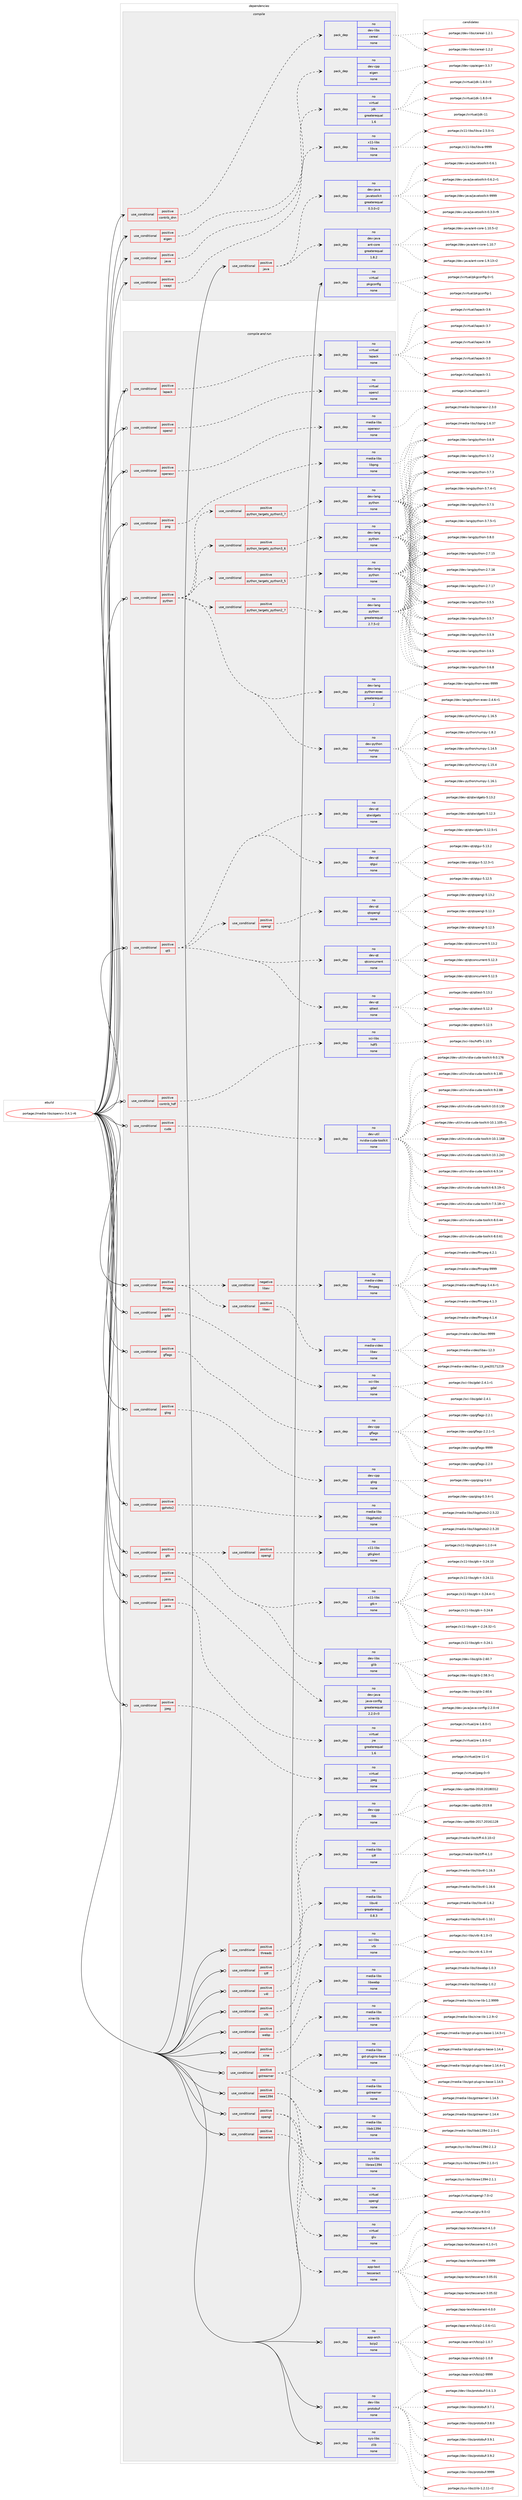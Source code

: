digraph prolog {

# *************
# Graph options
# *************

newrank=true;
concentrate=true;
compound=true;
graph [rankdir=LR,fontname=Helvetica,fontsize=10,ranksep=1.5];#, ranksep=2.5, nodesep=0.2];
edge  [arrowhead=vee];
node  [fontname=Helvetica,fontsize=10];

# **********
# The ebuild
# **********

subgraph cluster_leftcol {
color=gray;
rank=same;
label=<<i>ebuild</i>>;
id [label="portage://media-libs/opencv-3.4.1-r6", color=red, width=4, href="../media-libs/opencv-3.4.1-r6.svg"];
}

# ****************
# The dependencies
# ****************

subgraph cluster_midcol {
color=gray;
label=<<i>dependencies</i>>;
subgraph cluster_compile {
fillcolor="#eeeeee";
style=filled;
label=<<i>compile</i>>;
subgraph cond80893 {
dependency323485 [label=<<TABLE BORDER="0" CELLBORDER="1" CELLSPACING="0" CELLPADDING="4"><TR><TD ROWSPAN="3" CELLPADDING="10">use_conditional</TD></TR><TR><TD>positive</TD></TR><TR><TD>contrib_dnn</TD></TR></TABLE>>, shape=none, color=red];
subgraph pack237290 {
dependency323486 [label=<<TABLE BORDER="0" CELLBORDER="1" CELLSPACING="0" CELLPADDING="4" WIDTH="220"><TR><TD ROWSPAN="6" CELLPADDING="30">pack_dep</TD></TR><TR><TD WIDTH="110">no</TD></TR><TR><TD>dev-libs</TD></TR><TR><TD>cereal</TD></TR><TR><TD>none</TD></TR><TR><TD></TD></TR></TABLE>>, shape=none, color=blue];
}
dependency323485:e -> dependency323486:w [weight=20,style="dashed",arrowhead="vee"];
}
id:e -> dependency323485:w [weight=20,style="solid",arrowhead="vee"];
subgraph cond80894 {
dependency323487 [label=<<TABLE BORDER="0" CELLBORDER="1" CELLSPACING="0" CELLPADDING="4"><TR><TD ROWSPAN="3" CELLPADDING="10">use_conditional</TD></TR><TR><TD>positive</TD></TR><TR><TD>eigen</TD></TR></TABLE>>, shape=none, color=red];
subgraph pack237291 {
dependency323488 [label=<<TABLE BORDER="0" CELLBORDER="1" CELLSPACING="0" CELLPADDING="4" WIDTH="220"><TR><TD ROWSPAN="6" CELLPADDING="30">pack_dep</TD></TR><TR><TD WIDTH="110">no</TD></TR><TR><TD>dev-cpp</TD></TR><TR><TD>eigen</TD></TR><TR><TD>none</TD></TR><TR><TD></TD></TR></TABLE>>, shape=none, color=blue];
}
dependency323487:e -> dependency323488:w [weight=20,style="dashed",arrowhead="vee"];
}
id:e -> dependency323487:w [weight=20,style="solid",arrowhead="vee"];
subgraph cond80895 {
dependency323489 [label=<<TABLE BORDER="0" CELLBORDER="1" CELLSPACING="0" CELLPADDING="4"><TR><TD ROWSPAN="3" CELLPADDING="10">use_conditional</TD></TR><TR><TD>positive</TD></TR><TR><TD>java</TD></TR></TABLE>>, shape=none, color=red];
subgraph pack237292 {
dependency323490 [label=<<TABLE BORDER="0" CELLBORDER="1" CELLSPACING="0" CELLPADDING="4" WIDTH="220"><TR><TD ROWSPAN="6" CELLPADDING="30">pack_dep</TD></TR><TR><TD WIDTH="110">no</TD></TR><TR><TD>dev-java</TD></TR><TR><TD>ant-core</TD></TR><TR><TD>greaterequal</TD></TR><TR><TD>1.8.2</TD></TR></TABLE>>, shape=none, color=blue];
}
dependency323489:e -> dependency323490:w [weight=20,style="dashed",arrowhead="vee"];
subgraph pack237293 {
dependency323491 [label=<<TABLE BORDER="0" CELLBORDER="1" CELLSPACING="0" CELLPADDING="4" WIDTH="220"><TR><TD ROWSPAN="6" CELLPADDING="30">pack_dep</TD></TR><TR><TD WIDTH="110">no</TD></TR><TR><TD>dev-java</TD></TR><TR><TD>javatoolkit</TD></TR><TR><TD>greaterequal</TD></TR><TR><TD>0.3.0-r2</TD></TR></TABLE>>, shape=none, color=blue];
}
dependency323489:e -> dependency323491:w [weight=20,style="dashed",arrowhead="vee"];
}
id:e -> dependency323489:w [weight=20,style="solid",arrowhead="vee"];
subgraph cond80896 {
dependency323492 [label=<<TABLE BORDER="0" CELLBORDER="1" CELLSPACING="0" CELLPADDING="4"><TR><TD ROWSPAN="3" CELLPADDING="10">use_conditional</TD></TR><TR><TD>positive</TD></TR><TR><TD>java</TD></TR></TABLE>>, shape=none, color=red];
subgraph pack237294 {
dependency323493 [label=<<TABLE BORDER="0" CELLBORDER="1" CELLSPACING="0" CELLPADDING="4" WIDTH="220"><TR><TD ROWSPAN="6" CELLPADDING="30">pack_dep</TD></TR><TR><TD WIDTH="110">no</TD></TR><TR><TD>virtual</TD></TR><TR><TD>jdk</TD></TR><TR><TD>greaterequal</TD></TR><TR><TD>1.6</TD></TR></TABLE>>, shape=none, color=blue];
}
dependency323492:e -> dependency323493:w [weight=20,style="dashed",arrowhead="vee"];
}
id:e -> dependency323492:w [weight=20,style="solid",arrowhead="vee"];
subgraph cond80897 {
dependency323494 [label=<<TABLE BORDER="0" CELLBORDER="1" CELLSPACING="0" CELLPADDING="4"><TR><TD ROWSPAN="3" CELLPADDING="10">use_conditional</TD></TR><TR><TD>positive</TD></TR><TR><TD>vaapi</TD></TR></TABLE>>, shape=none, color=red];
subgraph pack237295 {
dependency323495 [label=<<TABLE BORDER="0" CELLBORDER="1" CELLSPACING="0" CELLPADDING="4" WIDTH="220"><TR><TD ROWSPAN="6" CELLPADDING="30">pack_dep</TD></TR><TR><TD WIDTH="110">no</TD></TR><TR><TD>x11-libs</TD></TR><TR><TD>libva</TD></TR><TR><TD>none</TD></TR><TR><TD></TD></TR></TABLE>>, shape=none, color=blue];
}
dependency323494:e -> dependency323495:w [weight=20,style="dashed",arrowhead="vee"];
}
id:e -> dependency323494:w [weight=20,style="solid",arrowhead="vee"];
subgraph pack237296 {
dependency323496 [label=<<TABLE BORDER="0" CELLBORDER="1" CELLSPACING="0" CELLPADDING="4" WIDTH="220"><TR><TD ROWSPAN="6" CELLPADDING="30">pack_dep</TD></TR><TR><TD WIDTH="110">no</TD></TR><TR><TD>virtual</TD></TR><TR><TD>pkgconfig</TD></TR><TR><TD>none</TD></TR><TR><TD></TD></TR></TABLE>>, shape=none, color=blue];
}
id:e -> dependency323496:w [weight=20,style="solid",arrowhead="vee"];
}
subgraph cluster_compileandrun {
fillcolor="#eeeeee";
style=filled;
label=<<i>compile and run</i>>;
subgraph cond80898 {
dependency323497 [label=<<TABLE BORDER="0" CELLBORDER="1" CELLSPACING="0" CELLPADDING="4"><TR><TD ROWSPAN="3" CELLPADDING="10">use_conditional</TD></TR><TR><TD>positive</TD></TR><TR><TD>contrib_hdf</TD></TR></TABLE>>, shape=none, color=red];
subgraph pack237297 {
dependency323498 [label=<<TABLE BORDER="0" CELLBORDER="1" CELLSPACING="0" CELLPADDING="4" WIDTH="220"><TR><TD ROWSPAN="6" CELLPADDING="30">pack_dep</TD></TR><TR><TD WIDTH="110">no</TD></TR><TR><TD>sci-libs</TD></TR><TR><TD>hdf5</TD></TR><TR><TD>none</TD></TR><TR><TD></TD></TR></TABLE>>, shape=none, color=blue];
}
dependency323497:e -> dependency323498:w [weight=20,style="dashed",arrowhead="vee"];
}
id:e -> dependency323497:w [weight=20,style="solid",arrowhead="odotvee"];
subgraph cond80899 {
dependency323499 [label=<<TABLE BORDER="0" CELLBORDER="1" CELLSPACING="0" CELLPADDING="4"><TR><TD ROWSPAN="3" CELLPADDING="10">use_conditional</TD></TR><TR><TD>positive</TD></TR><TR><TD>cuda</TD></TR></TABLE>>, shape=none, color=red];
subgraph pack237298 {
dependency323500 [label=<<TABLE BORDER="0" CELLBORDER="1" CELLSPACING="0" CELLPADDING="4" WIDTH="220"><TR><TD ROWSPAN="6" CELLPADDING="30">pack_dep</TD></TR><TR><TD WIDTH="110">no</TD></TR><TR><TD>dev-util</TD></TR><TR><TD>nvidia-cuda-toolkit</TD></TR><TR><TD>none</TD></TR><TR><TD></TD></TR></TABLE>>, shape=none, color=blue];
}
dependency323499:e -> dependency323500:w [weight=20,style="dashed",arrowhead="vee"];
}
id:e -> dependency323499:w [weight=20,style="solid",arrowhead="odotvee"];
subgraph cond80900 {
dependency323501 [label=<<TABLE BORDER="0" CELLBORDER="1" CELLSPACING="0" CELLPADDING="4"><TR><TD ROWSPAN="3" CELLPADDING="10">use_conditional</TD></TR><TR><TD>positive</TD></TR><TR><TD>ffmpeg</TD></TR></TABLE>>, shape=none, color=red];
subgraph cond80901 {
dependency323502 [label=<<TABLE BORDER="0" CELLBORDER="1" CELLSPACING="0" CELLPADDING="4"><TR><TD ROWSPAN="3" CELLPADDING="10">use_conditional</TD></TR><TR><TD>positive</TD></TR><TR><TD>libav</TD></TR></TABLE>>, shape=none, color=red];
subgraph pack237299 {
dependency323503 [label=<<TABLE BORDER="0" CELLBORDER="1" CELLSPACING="0" CELLPADDING="4" WIDTH="220"><TR><TD ROWSPAN="6" CELLPADDING="30">pack_dep</TD></TR><TR><TD WIDTH="110">no</TD></TR><TR><TD>media-video</TD></TR><TR><TD>libav</TD></TR><TR><TD>none</TD></TR><TR><TD></TD></TR></TABLE>>, shape=none, color=blue];
}
dependency323502:e -> dependency323503:w [weight=20,style="dashed",arrowhead="vee"];
}
dependency323501:e -> dependency323502:w [weight=20,style="dashed",arrowhead="vee"];
subgraph cond80902 {
dependency323504 [label=<<TABLE BORDER="0" CELLBORDER="1" CELLSPACING="0" CELLPADDING="4"><TR><TD ROWSPAN="3" CELLPADDING="10">use_conditional</TD></TR><TR><TD>negative</TD></TR><TR><TD>libav</TD></TR></TABLE>>, shape=none, color=red];
subgraph pack237300 {
dependency323505 [label=<<TABLE BORDER="0" CELLBORDER="1" CELLSPACING="0" CELLPADDING="4" WIDTH="220"><TR><TD ROWSPAN="6" CELLPADDING="30">pack_dep</TD></TR><TR><TD WIDTH="110">no</TD></TR><TR><TD>media-video</TD></TR><TR><TD>ffmpeg</TD></TR><TR><TD>none</TD></TR><TR><TD></TD></TR></TABLE>>, shape=none, color=blue];
}
dependency323504:e -> dependency323505:w [weight=20,style="dashed",arrowhead="vee"];
}
dependency323501:e -> dependency323504:w [weight=20,style="dashed",arrowhead="vee"];
}
id:e -> dependency323501:w [weight=20,style="solid",arrowhead="odotvee"];
subgraph cond80903 {
dependency323506 [label=<<TABLE BORDER="0" CELLBORDER="1" CELLSPACING="0" CELLPADDING="4"><TR><TD ROWSPAN="3" CELLPADDING="10">use_conditional</TD></TR><TR><TD>positive</TD></TR><TR><TD>gdal</TD></TR></TABLE>>, shape=none, color=red];
subgraph pack237301 {
dependency323507 [label=<<TABLE BORDER="0" CELLBORDER="1" CELLSPACING="0" CELLPADDING="4" WIDTH="220"><TR><TD ROWSPAN="6" CELLPADDING="30">pack_dep</TD></TR><TR><TD WIDTH="110">no</TD></TR><TR><TD>sci-libs</TD></TR><TR><TD>gdal</TD></TR><TR><TD>none</TD></TR><TR><TD></TD></TR></TABLE>>, shape=none, color=blue];
}
dependency323506:e -> dependency323507:w [weight=20,style="dashed",arrowhead="vee"];
}
id:e -> dependency323506:w [weight=20,style="solid",arrowhead="odotvee"];
subgraph cond80904 {
dependency323508 [label=<<TABLE BORDER="0" CELLBORDER="1" CELLSPACING="0" CELLPADDING="4"><TR><TD ROWSPAN="3" CELLPADDING="10">use_conditional</TD></TR><TR><TD>positive</TD></TR><TR><TD>gflags</TD></TR></TABLE>>, shape=none, color=red];
subgraph pack237302 {
dependency323509 [label=<<TABLE BORDER="0" CELLBORDER="1" CELLSPACING="0" CELLPADDING="4" WIDTH="220"><TR><TD ROWSPAN="6" CELLPADDING="30">pack_dep</TD></TR><TR><TD WIDTH="110">no</TD></TR><TR><TD>dev-cpp</TD></TR><TR><TD>gflags</TD></TR><TR><TD>none</TD></TR><TR><TD></TD></TR></TABLE>>, shape=none, color=blue];
}
dependency323508:e -> dependency323509:w [weight=20,style="dashed",arrowhead="vee"];
}
id:e -> dependency323508:w [weight=20,style="solid",arrowhead="odotvee"];
subgraph cond80905 {
dependency323510 [label=<<TABLE BORDER="0" CELLBORDER="1" CELLSPACING="0" CELLPADDING="4"><TR><TD ROWSPAN="3" CELLPADDING="10">use_conditional</TD></TR><TR><TD>positive</TD></TR><TR><TD>glog</TD></TR></TABLE>>, shape=none, color=red];
subgraph pack237303 {
dependency323511 [label=<<TABLE BORDER="0" CELLBORDER="1" CELLSPACING="0" CELLPADDING="4" WIDTH="220"><TR><TD ROWSPAN="6" CELLPADDING="30">pack_dep</TD></TR><TR><TD WIDTH="110">no</TD></TR><TR><TD>dev-cpp</TD></TR><TR><TD>glog</TD></TR><TR><TD>none</TD></TR><TR><TD></TD></TR></TABLE>>, shape=none, color=blue];
}
dependency323510:e -> dependency323511:w [weight=20,style="dashed",arrowhead="vee"];
}
id:e -> dependency323510:w [weight=20,style="solid",arrowhead="odotvee"];
subgraph cond80906 {
dependency323512 [label=<<TABLE BORDER="0" CELLBORDER="1" CELLSPACING="0" CELLPADDING="4"><TR><TD ROWSPAN="3" CELLPADDING="10">use_conditional</TD></TR><TR><TD>positive</TD></TR><TR><TD>gphoto2</TD></TR></TABLE>>, shape=none, color=red];
subgraph pack237304 {
dependency323513 [label=<<TABLE BORDER="0" CELLBORDER="1" CELLSPACING="0" CELLPADDING="4" WIDTH="220"><TR><TD ROWSPAN="6" CELLPADDING="30">pack_dep</TD></TR><TR><TD WIDTH="110">no</TD></TR><TR><TD>media-libs</TD></TR><TR><TD>libgphoto2</TD></TR><TR><TD>none</TD></TR><TR><TD></TD></TR></TABLE>>, shape=none, color=blue];
}
dependency323512:e -> dependency323513:w [weight=20,style="dashed",arrowhead="vee"];
}
id:e -> dependency323512:w [weight=20,style="solid",arrowhead="odotvee"];
subgraph cond80907 {
dependency323514 [label=<<TABLE BORDER="0" CELLBORDER="1" CELLSPACING="0" CELLPADDING="4"><TR><TD ROWSPAN="3" CELLPADDING="10">use_conditional</TD></TR><TR><TD>positive</TD></TR><TR><TD>gstreamer</TD></TR></TABLE>>, shape=none, color=red];
subgraph pack237305 {
dependency323515 [label=<<TABLE BORDER="0" CELLBORDER="1" CELLSPACING="0" CELLPADDING="4" WIDTH="220"><TR><TD ROWSPAN="6" CELLPADDING="30">pack_dep</TD></TR><TR><TD WIDTH="110">no</TD></TR><TR><TD>media-libs</TD></TR><TR><TD>gstreamer</TD></TR><TR><TD>none</TD></TR><TR><TD></TD></TR></TABLE>>, shape=none, color=blue];
}
dependency323514:e -> dependency323515:w [weight=20,style="dashed",arrowhead="vee"];
subgraph pack237306 {
dependency323516 [label=<<TABLE BORDER="0" CELLBORDER="1" CELLSPACING="0" CELLPADDING="4" WIDTH="220"><TR><TD ROWSPAN="6" CELLPADDING="30">pack_dep</TD></TR><TR><TD WIDTH="110">no</TD></TR><TR><TD>media-libs</TD></TR><TR><TD>gst-plugins-base</TD></TR><TR><TD>none</TD></TR><TR><TD></TD></TR></TABLE>>, shape=none, color=blue];
}
dependency323514:e -> dependency323516:w [weight=20,style="dashed",arrowhead="vee"];
}
id:e -> dependency323514:w [weight=20,style="solid",arrowhead="odotvee"];
subgraph cond80908 {
dependency323517 [label=<<TABLE BORDER="0" CELLBORDER="1" CELLSPACING="0" CELLPADDING="4"><TR><TD ROWSPAN="3" CELLPADDING="10">use_conditional</TD></TR><TR><TD>positive</TD></TR><TR><TD>gtk</TD></TR></TABLE>>, shape=none, color=red];
subgraph pack237307 {
dependency323518 [label=<<TABLE BORDER="0" CELLBORDER="1" CELLSPACING="0" CELLPADDING="4" WIDTH="220"><TR><TD ROWSPAN="6" CELLPADDING="30">pack_dep</TD></TR><TR><TD WIDTH="110">no</TD></TR><TR><TD>dev-libs</TD></TR><TR><TD>glib</TD></TR><TR><TD>none</TD></TR><TR><TD></TD></TR></TABLE>>, shape=none, color=blue];
}
dependency323517:e -> dependency323518:w [weight=20,style="dashed",arrowhead="vee"];
subgraph pack237308 {
dependency323519 [label=<<TABLE BORDER="0" CELLBORDER="1" CELLSPACING="0" CELLPADDING="4" WIDTH="220"><TR><TD ROWSPAN="6" CELLPADDING="30">pack_dep</TD></TR><TR><TD WIDTH="110">no</TD></TR><TR><TD>x11-libs</TD></TR><TR><TD>gtk+</TD></TR><TR><TD>none</TD></TR><TR><TD></TD></TR></TABLE>>, shape=none, color=blue];
}
dependency323517:e -> dependency323519:w [weight=20,style="dashed",arrowhead="vee"];
subgraph cond80909 {
dependency323520 [label=<<TABLE BORDER="0" CELLBORDER="1" CELLSPACING="0" CELLPADDING="4"><TR><TD ROWSPAN="3" CELLPADDING="10">use_conditional</TD></TR><TR><TD>positive</TD></TR><TR><TD>opengl</TD></TR></TABLE>>, shape=none, color=red];
subgraph pack237309 {
dependency323521 [label=<<TABLE BORDER="0" CELLBORDER="1" CELLSPACING="0" CELLPADDING="4" WIDTH="220"><TR><TD ROWSPAN="6" CELLPADDING="30">pack_dep</TD></TR><TR><TD WIDTH="110">no</TD></TR><TR><TD>x11-libs</TD></TR><TR><TD>gtkglext</TD></TR><TR><TD>none</TD></TR><TR><TD></TD></TR></TABLE>>, shape=none, color=blue];
}
dependency323520:e -> dependency323521:w [weight=20,style="dashed",arrowhead="vee"];
}
dependency323517:e -> dependency323520:w [weight=20,style="dashed",arrowhead="vee"];
}
id:e -> dependency323517:w [weight=20,style="solid",arrowhead="odotvee"];
subgraph cond80910 {
dependency323522 [label=<<TABLE BORDER="0" CELLBORDER="1" CELLSPACING="0" CELLPADDING="4"><TR><TD ROWSPAN="3" CELLPADDING="10">use_conditional</TD></TR><TR><TD>positive</TD></TR><TR><TD>ieee1394</TD></TR></TABLE>>, shape=none, color=red];
subgraph pack237310 {
dependency323523 [label=<<TABLE BORDER="0" CELLBORDER="1" CELLSPACING="0" CELLPADDING="4" WIDTH="220"><TR><TD ROWSPAN="6" CELLPADDING="30">pack_dep</TD></TR><TR><TD WIDTH="110">no</TD></TR><TR><TD>media-libs</TD></TR><TR><TD>libdc1394</TD></TR><TR><TD>none</TD></TR><TR><TD></TD></TR></TABLE>>, shape=none, color=blue];
}
dependency323522:e -> dependency323523:w [weight=20,style="dashed",arrowhead="vee"];
subgraph pack237311 {
dependency323524 [label=<<TABLE BORDER="0" CELLBORDER="1" CELLSPACING="0" CELLPADDING="4" WIDTH="220"><TR><TD ROWSPAN="6" CELLPADDING="30">pack_dep</TD></TR><TR><TD WIDTH="110">no</TD></TR><TR><TD>sys-libs</TD></TR><TR><TD>libraw1394</TD></TR><TR><TD>none</TD></TR><TR><TD></TD></TR></TABLE>>, shape=none, color=blue];
}
dependency323522:e -> dependency323524:w [weight=20,style="dashed",arrowhead="vee"];
}
id:e -> dependency323522:w [weight=20,style="solid",arrowhead="odotvee"];
subgraph cond80911 {
dependency323525 [label=<<TABLE BORDER="0" CELLBORDER="1" CELLSPACING="0" CELLPADDING="4"><TR><TD ROWSPAN="3" CELLPADDING="10">use_conditional</TD></TR><TR><TD>positive</TD></TR><TR><TD>java</TD></TR></TABLE>>, shape=none, color=red];
subgraph pack237312 {
dependency323526 [label=<<TABLE BORDER="0" CELLBORDER="1" CELLSPACING="0" CELLPADDING="4" WIDTH="220"><TR><TD ROWSPAN="6" CELLPADDING="30">pack_dep</TD></TR><TR><TD WIDTH="110">no</TD></TR><TR><TD>dev-java</TD></TR><TR><TD>java-config</TD></TR><TR><TD>greaterequal</TD></TR><TR><TD>2.2.0-r3</TD></TR></TABLE>>, shape=none, color=blue];
}
dependency323525:e -> dependency323526:w [weight=20,style="dashed",arrowhead="vee"];
}
id:e -> dependency323525:w [weight=20,style="solid",arrowhead="odotvee"];
subgraph cond80912 {
dependency323527 [label=<<TABLE BORDER="0" CELLBORDER="1" CELLSPACING="0" CELLPADDING="4"><TR><TD ROWSPAN="3" CELLPADDING="10">use_conditional</TD></TR><TR><TD>positive</TD></TR><TR><TD>java</TD></TR></TABLE>>, shape=none, color=red];
subgraph pack237313 {
dependency323528 [label=<<TABLE BORDER="0" CELLBORDER="1" CELLSPACING="0" CELLPADDING="4" WIDTH="220"><TR><TD ROWSPAN="6" CELLPADDING="30">pack_dep</TD></TR><TR><TD WIDTH="110">no</TD></TR><TR><TD>virtual</TD></TR><TR><TD>jre</TD></TR><TR><TD>greaterequal</TD></TR><TR><TD>1.6</TD></TR></TABLE>>, shape=none, color=blue];
}
dependency323527:e -> dependency323528:w [weight=20,style="dashed",arrowhead="vee"];
}
id:e -> dependency323527:w [weight=20,style="solid",arrowhead="odotvee"];
subgraph cond80913 {
dependency323529 [label=<<TABLE BORDER="0" CELLBORDER="1" CELLSPACING="0" CELLPADDING="4"><TR><TD ROWSPAN="3" CELLPADDING="10">use_conditional</TD></TR><TR><TD>positive</TD></TR><TR><TD>jpeg</TD></TR></TABLE>>, shape=none, color=red];
subgraph pack237314 {
dependency323530 [label=<<TABLE BORDER="0" CELLBORDER="1" CELLSPACING="0" CELLPADDING="4" WIDTH="220"><TR><TD ROWSPAN="6" CELLPADDING="30">pack_dep</TD></TR><TR><TD WIDTH="110">no</TD></TR><TR><TD>virtual</TD></TR><TR><TD>jpeg</TD></TR><TR><TD>none</TD></TR><TR><TD></TD></TR></TABLE>>, shape=none, color=blue];
}
dependency323529:e -> dependency323530:w [weight=20,style="dashed",arrowhead="vee"];
}
id:e -> dependency323529:w [weight=20,style="solid",arrowhead="odotvee"];
subgraph cond80914 {
dependency323531 [label=<<TABLE BORDER="0" CELLBORDER="1" CELLSPACING="0" CELLPADDING="4"><TR><TD ROWSPAN="3" CELLPADDING="10">use_conditional</TD></TR><TR><TD>positive</TD></TR><TR><TD>lapack</TD></TR></TABLE>>, shape=none, color=red];
subgraph pack237315 {
dependency323532 [label=<<TABLE BORDER="0" CELLBORDER="1" CELLSPACING="0" CELLPADDING="4" WIDTH="220"><TR><TD ROWSPAN="6" CELLPADDING="30">pack_dep</TD></TR><TR><TD WIDTH="110">no</TD></TR><TR><TD>virtual</TD></TR><TR><TD>lapack</TD></TR><TR><TD>none</TD></TR><TR><TD></TD></TR></TABLE>>, shape=none, color=blue];
}
dependency323531:e -> dependency323532:w [weight=20,style="dashed",arrowhead="vee"];
}
id:e -> dependency323531:w [weight=20,style="solid",arrowhead="odotvee"];
subgraph cond80915 {
dependency323533 [label=<<TABLE BORDER="0" CELLBORDER="1" CELLSPACING="0" CELLPADDING="4"><TR><TD ROWSPAN="3" CELLPADDING="10">use_conditional</TD></TR><TR><TD>positive</TD></TR><TR><TD>opencl</TD></TR></TABLE>>, shape=none, color=red];
subgraph pack237316 {
dependency323534 [label=<<TABLE BORDER="0" CELLBORDER="1" CELLSPACING="0" CELLPADDING="4" WIDTH="220"><TR><TD ROWSPAN="6" CELLPADDING="30">pack_dep</TD></TR><TR><TD WIDTH="110">no</TD></TR><TR><TD>virtual</TD></TR><TR><TD>opencl</TD></TR><TR><TD>none</TD></TR><TR><TD></TD></TR></TABLE>>, shape=none, color=blue];
}
dependency323533:e -> dependency323534:w [weight=20,style="dashed",arrowhead="vee"];
}
id:e -> dependency323533:w [weight=20,style="solid",arrowhead="odotvee"];
subgraph cond80916 {
dependency323535 [label=<<TABLE BORDER="0" CELLBORDER="1" CELLSPACING="0" CELLPADDING="4"><TR><TD ROWSPAN="3" CELLPADDING="10">use_conditional</TD></TR><TR><TD>positive</TD></TR><TR><TD>openexr</TD></TR></TABLE>>, shape=none, color=red];
subgraph pack237317 {
dependency323536 [label=<<TABLE BORDER="0" CELLBORDER="1" CELLSPACING="0" CELLPADDING="4" WIDTH="220"><TR><TD ROWSPAN="6" CELLPADDING="30">pack_dep</TD></TR><TR><TD WIDTH="110">no</TD></TR><TR><TD>media-libs</TD></TR><TR><TD>openexr</TD></TR><TR><TD>none</TD></TR><TR><TD></TD></TR></TABLE>>, shape=none, color=blue];
}
dependency323535:e -> dependency323536:w [weight=20,style="dashed",arrowhead="vee"];
}
id:e -> dependency323535:w [weight=20,style="solid",arrowhead="odotvee"];
subgraph cond80917 {
dependency323537 [label=<<TABLE BORDER="0" CELLBORDER="1" CELLSPACING="0" CELLPADDING="4"><TR><TD ROWSPAN="3" CELLPADDING="10">use_conditional</TD></TR><TR><TD>positive</TD></TR><TR><TD>opengl</TD></TR></TABLE>>, shape=none, color=red];
subgraph pack237318 {
dependency323538 [label=<<TABLE BORDER="0" CELLBORDER="1" CELLSPACING="0" CELLPADDING="4" WIDTH="220"><TR><TD ROWSPAN="6" CELLPADDING="30">pack_dep</TD></TR><TR><TD WIDTH="110">no</TD></TR><TR><TD>virtual</TD></TR><TR><TD>opengl</TD></TR><TR><TD>none</TD></TR><TR><TD></TD></TR></TABLE>>, shape=none, color=blue];
}
dependency323537:e -> dependency323538:w [weight=20,style="dashed",arrowhead="vee"];
subgraph pack237319 {
dependency323539 [label=<<TABLE BORDER="0" CELLBORDER="1" CELLSPACING="0" CELLPADDING="4" WIDTH="220"><TR><TD ROWSPAN="6" CELLPADDING="30">pack_dep</TD></TR><TR><TD WIDTH="110">no</TD></TR><TR><TD>virtual</TD></TR><TR><TD>glu</TD></TR><TR><TD>none</TD></TR><TR><TD></TD></TR></TABLE>>, shape=none, color=blue];
}
dependency323537:e -> dependency323539:w [weight=20,style="dashed",arrowhead="vee"];
}
id:e -> dependency323537:w [weight=20,style="solid",arrowhead="odotvee"];
subgraph cond80918 {
dependency323540 [label=<<TABLE BORDER="0" CELLBORDER="1" CELLSPACING="0" CELLPADDING="4"><TR><TD ROWSPAN="3" CELLPADDING="10">use_conditional</TD></TR><TR><TD>positive</TD></TR><TR><TD>png</TD></TR></TABLE>>, shape=none, color=red];
subgraph pack237320 {
dependency323541 [label=<<TABLE BORDER="0" CELLBORDER="1" CELLSPACING="0" CELLPADDING="4" WIDTH="220"><TR><TD ROWSPAN="6" CELLPADDING="30">pack_dep</TD></TR><TR><TD WIDTH="110">no</TD></TR><TR><TD>media-libs</TD></TR><TR><TD>libpng</TD></TR><TR><TD>none</TD></TR><TR><TD></TD></TR></TABLE>>, shape=none, color=blue];
}
dependency323540:e -> dependency323541:w [weight=20,style="dashed",arrowhead="vee"];
}
id:e -> dependency323540:w [weight=20,style="solid",arrowhead="odotvee"];
subgraph cond80919 {
dependency323542 [label=<<TABLE BORDER="0" CELLBORDER="1" CELLSPACING="0" CELLPADDING="4"><TR><TD ROWSPAN="3" CELLPADDING="10">use_conditional</TD></TR><TR><TD>positive</TD></TR><TR><TD>python</TD></TR></TABLE>>, shape=none, color=red];
subgraph cond80920 {
dependency323543 [label=<<TABLE BORDER="0" CELLBORDER="1" CELLSPACING="0" CELLPADDING="4"><TR><TD ROWSPAN="3" CELLPADDING="10">use_conditional</TD></TR><TR><TD>positive</TD></TR><TR><TD>python_targets_python2_7</TD></TR></TABLE>>, shape=none, color=red];
subgraph pack237321 {
dependency323544 [label=<<TABLE BORDER="0" CELLBORDER="1" CELLSPACING="0" CELLPADDING="4" WIDTH="220"><TR><TD ROWSPAN="6" CELLPADDING="30">pack_dep</TD></TR><TR><TD WIDTH="110">no</TD></TR><TR><TD>dev-lang</TD></TR><TR><TD>python</TD></TR><TR><TD>greaterequal</TD></TR><TR><TD>2.7.5-r2</TD></TR></TABLE>>, shape=none, color=blue];
}
dependency323543:e -> dependency323544:w [weight=20,style="dashed",arrowhead="vee"];
}
dependency323542:e -> dependency323543:w [weight=20,style="dashed",arrowhead="vee"];
subgraph cond80921 {
dependency323545 [label=<<TABLE BORDER="0" CELLBORDER="1" CELLSPACING="0" CELLPADDING="4"><TR><TD ROWSPAN="3" CELLPADDING="10">use_conditional</TD></TR><TR><TD>positive</TD></TR><TR><TD>python_targets_python3_5</TD></TR></TABLE>>, shape=none, color=red];
subgraph pack237322 {
dependency323546 [label=<<TABLE BORDER="0" CELLBORDER="1" CELLSPACING="0" CELLPADDING="4" WIDTH="220"><TR><TD ROWSPAN="6" CELLPADDING="30">pack_dep</TD></TR><TR><TD WIDTH="110">no</TD></TR><TR><TD>dev-lang</TD></TR><TR><TD>python</TD></TR><TR><TD>none</TD></TR><TR><TD></TD></TR></TABLE>>, shape=none, color=blue];
}
dependency323545:e -> dependency323546:w [weight=20,style="dashed",arrowhead="vee"];
}
dependency323542:e -> dependency323545:w [weight=20,style="dashed",arrowhead="vee"];
subgraph cond80922 {
dependency323547 [label=<<TABLE BORDER="0" CELLBORDER="1" CELLSPACING="0" CELLPADDING="4"><TR><TD ROWSPAN="3" CELLPADDING="10">use_conditional</TD></TR><TR><TD>positive</TD></TR><TR><TD>python_targets_python3_6</TD></TR></TABLE>>, shape=none, color=red];
subgraph pack237323 {
dependency323548 [label=<<TABLE BORDER="0" CELLBORDER="1" CELLSPACING="0" CELLPADDING="4" WIDTH="220"><TR><TD ROWSPAN="6" CELLPADDING="30">pack_dep</TD></TR><TR><TD WIDTH="110">no</TD></TR><TR><TD>dev-lang</TD></TR><TR><TD>python</TD></TR><TR><TD>none</TD></TR><TR><TD></TD></TR></TABLE>>, shape=none, color=blue];
}
dependency323547:e -> dependency323548:w [weight=20,style="dashed",arrowhead="vee"];
}
dependency323542:e -> dependency323547:w [weight=20,style="dashed",arrowhead="vee"];
subgraph cond80923 {
dependency323549 [label=<<TABLE BORDER="0" CELLBORDER="1" CELLSPACING="0" CELLPADDING="4"><TR><TD ROWSPAN="3" CELLPADDING="10">use_conditional</TD></TR><TR><TD>positive</TD></TR><TR><TD>python_targets_python3_7</TD></TR></TABLE>>, shape=none, color=red];
subgraph pack237324 {
dependency323550 [label=<<TABLE BORDER="0" CELLBORDER="1" CELLSPACING="0" CELLPADDING="4" WIDTH="220"><TR><TD ROWSPAN="6" CELLPADDING="30">pack_dep</TD></TR><TR><TD WIDTH="110">no</TD></TR><TR><TD>dev-lang</TD></TR><TR><TD>python</TD></TR><TR><TD>none</TD></TR><TR><TD></TD></TR></TABLE>>, shape=none, color=blue];
}
dependency323549:e -> dependency323550:w [weight=20,style="dashed",arrowhead="vee"];
}
dependency323542:e -> dependency323549:w [weight=20,style="dashed",arrowhead="vee"];
subgraph pack237325 {
dependency323551 [label=<<TABLE BORDER="0" CELLBORDER="1" CELLSPACING="0" CELLPADDING="4" WIDTH="220"><TR><TD ROWSPAN="6" CELLPADDING="30">pack_dep</TD></TR><TR><TD WIDTH="110">no</TD></TR><TR><TD>dev-lang</TD></TR><TR><TD>python-exec</TD></TR><TR><TD>greaterequal</TD></TR><TR><TD>2</TD></TR></TABLE>>, shape=none, color=blue];
}
dependency323542:e -> dependency323551:w [weight=20,style="dashed",arrowhead="vee"];
subgraph pack237326 {
dependency323552 [label=<<TABLE BORDER="0" CELLBORDER="1" CELLSPACING="0" CELLPADDING="4" WIDTH="220"><TR><TD ROWSPAN="6" CELLPADDING="30">pack_dep</TD></TR><TR><TD WIDTH="110">no</TD></TR><TR><TD>dev-python</TD></TR><TR><TD>numpy</TD></TR><TR><TD>none</TD></TR><TR><TD></TD></TR></TABLE>>, shape=none, color=blue];
}
dependency323542:e -> dependency323552:w [weight=20,style="dashed",arrowhead="vee"];
}
id:e -> dependency323542:w [weight=20,style="solid",arrowhead="odotvee"];
subgraph cond80924 {
dependency323553 [label=<<TABLE BORDER="0" CELLBORDER="1" CELLSPACING="0" CELLPADDING="4"><TR><TD ROWSPAN="3" CELLPADDING="10">use_conditional</TD></TR><TR><TD>positive</TD></TR><TR><TD>qt5</TD></TR></TABLE>>, shape=none, color=red];
subgraph pack237327 {
dependency323554 [label=<<TABLE BORDER="0" CELLBORDER="1" CELLSPACING="0" CELLPADDING="4" WIDTH="220"><TR><TD ROWSPAN="6" CELLPADDING="30">pack_dep</TD></TR><TR><TD WIDTH="110">no</TD></TR><TR><TD>dev-qt</TD></TR><TR><TD>qtgui</TD></TR><TR><TD>none</TD></TR><TR><TD></TD></TR></TABLE>>, shape=none, color=blue];
}
dependency323553:e -> dependency323554:w [weight=20,style="dashed",arrowhead="vee"];
subgraph pack237328 {
dependency323555 [label=<<TABLE BORDER="0" CELLBORDER="1" CELLSPACING="0" CELLPADDING="4" WIDTH="220"><TR><TD ROWSPAN="6" CELLPADDING="30">pack_dep</TD></TR><TR><TD WIDTH="110">no</TD></TR><TR><TD>dev-qt</TD></TR><TR><TD>qtwidgets</TD></TR><TR><TD>none</TD></TR><TR><TD></TD></TR></TABLE>>, shape=none, color=blue];
}
dependency323553:e -> dependency323555:w [weight=20,style="dashed",arrowhead="vee"];
subgraph pack237329 {
dependency323556 [label=<<TABLE BORDER="0" CELLBORDER="1" CELLSPACING="0" CELLPADDING="4" WIDTH="220"><TR><TD ROWSPAN="6" CELLPADDING="30">pack_dep</TD></TR><TR><TD WIDTH="110">no</TD></TR><TR><TD>dev-qt</TD></TR><TR><TD>qttest</TD></TR><TR><TD>none</TD></TR><TR><TD></TD></TR></TABLE>>, shape=none, color=blue];
}
dependency323553:e -> dependency323556:w [weight=20,style="dashed",arrowhead="vee"];
subgraph pack237330 {
dependency323557 [label=<<TABLE BORDER="0" CELLBORDER="1" CELLSPACING="0" CELLPADDING="4" WIDTH="220"><TR><TD ROWSPAN="6" CELLPADDING="30">pack_dep</TD></TR><TR><TD WIDTH="110">no</TD></TR><TR><TD>dev-qt</TD></TR><TR><TD>qtconcurrent</TD></TR><TR><TD>none</TD></TR><TR><TD></TD></TR></TABLE>>, shape=none, color=blue];
}
dependency323553:e -> dependency323557:w [weight=20,style="dashed",arrowhead="vee"];
subgraph cond80925 {
dependency323558 [label=<<TABLE BORDER="0" CELLBORDER="1" CELLSPACING="0" CELLPADDING="4"><TR><TD ROWSPAN="3" CELLPADDING="10">use_conditional</TD></TR><TR><TD>positive</TD></TR><TR><TD>opengl</TD></TR></TABLE>>, shape=none, color=red];
subgraph pack237331 {
dependency323559 [label=<<TABLE BORDER="0" CELLBORDER="1" CELLSPACING="0" CELLPADDING="4" WIDTH="220"><TR><TD ROWSPAN="6" CELLPADDING="30">pack_dep</TD></TR><TR><TD WIDTH="110">no</TD></TR><TR><TD>dev-qt</TD></TR><TR><TD>qtopengl</TD></TR><TR><TD>none</TD></TR><TR><TD></TD></TR></TABLE>>, shape=none, color=blue];
}
dependency323558:e -> dependency323559:w [weight=20,style="dashed",arrowhead="vee"];
}
dependency323553:e -> dependency323558:w [weight=20,style="dashed",arrowhead="vee"];
}
id:e -> dependency323553:w [weight=20,style="solid",arrowhead="odotvee"];
subgraph cond80926 {
dependency323560 [label=<<TABLE BORDER="0" CELLBORDER="1" CELLSPACING="0" CELLPADDING="4"><TR><TD ROWSPAN="3" CELLPADDING="10">use_conditional</TD></TR><TR><TD>positive</TD></TR><TR><TD>tesseract</TD></TR></TABLE>>, shape=none, color=red];
subgraph pack237332 {
dependency323561 [label=<<TABLE BORDER="0" CELLBORDER="1" CELLSPACING="0" CELLPADDING="4" WIDTH="220"><TR><TD ROWSPAN="6" CELLPADDING="30">pack_dep</TD></TR><TR><TD WIDTH="110">no</TD></TR><TR><TD>app-text</TD></TR><TR><TD>tesseract</TD></TR><TR><TD>none</TD></TR><TR><TD></TD></TR></TABLE>>, shape=none, color=blue];
}
dependency323560:e -> dependency323561:w [weight=20,style="dashed",arrowhead="vee"];
}
id:e -> dependency323560:w [weight=20,style="solid",arrowhead="odotvee"];
subgraph cond80927 {
dependency323562 [label=<<TABLE BORDER="0" CELLBORDER="1" CELLSPACING="0" CELLPADDING="4"><TR><TD ROWSPAN="3" CELLPADDING="10">use_conditional</TD></TR><TR><TD>positive</TD></TR><TR><TD>threads</TD></TR></TABLE>>, shape=none, color=red];
subgraph pack237333 {
dependency323563 [label=<<TABLE BORDER="0" CELLBORDER="1" CELLSPACING="0" CELLPADDING="4" WIDTH="220"><TR><TD ROWSPAN="6" CELLPADDING="30">pack_dep</TD></TR><TR><TD WIDTH="110">no</TD></TR><TR><TD>dev-cpp</TD></TR><TR><TD>tbb</TD></TR><TR><TD>none</TD></TR><TR><TD></TD></TR></TABLE>>, shape=none, color=blue];
}
dependency323562:e -> dependency323563:w [weight=20,style="dashed",arrowhead="vee"];
}
id:e -> dependency323562:w [weight=20,style="solid",arrowhead="odotvee"];
subgraph cond80928 {
dependency323564 [label=<<TABLE BORDER="0" CELLBORDER="1" CELLSPACING="0" CELLPADDING="4"><TR><TD ROWSPAN="3" CELLPADDING="10">use_conditional</TD></TR><TR><TD>positive</TD></TR><TR><TD>tiff</TD></TR></TABLE>>, shape=none, color=red];
subgraph pack237334 {
dependency323565 [label=<<TABLE BORDER="0" CELLBORDER="1" CELLSPACING="0" CELLPADDING="4" WIDTH="220"><TR><TD ROWSPAN="6" CELLPADDING="30">pack_dep</TD></TR><TR><TD WIDTH="110">no</TD></TR><TR><TD>media-libs</TD></TR><TR><TD>tiff</TD></TR><TR><TD>none</TD></TR><TR><TD></TD></TR></TABLE>>, shape=none, color=blue];
}
dependency323564:e -> dependency323565:w [weight=20,style="dashed",arrowhead="vee"];
}
id:e -> dependency323564:w [weight=20,style="solid",arrowhead="odotvee"];
subgraph cond80929 {
dependency323566 [label=<<TABLE BORDER="0" CELLBORDER="1" CELLSPACING="0" CELLPADDING="4"><TR><TD ROWSPAN="3" CELLPADDING="10">use_conditional</TD></TR><TR><TD>positive</TD></TR><TR><TD>v4l</TD></TR></TABLE>>, shape=none, color=red];
subgraph pack237335 {
dependency323567 [label=<<TABLE BORDER="0" CELLBORDER="1" CELLSPACING="0" CELLPADDING="4" WIDTH="220"><TR><TD ROWSPAN="6" CELLPADDING="30">pack_dep</TD></TR><TR><TD WIDTH="110">no</TD></TR><TR><TD>media-libs</TD></TR><TR><TD>libv4l</TD></TR><TR><TD>greaterequal</TD></TR><TR><TD>0.8.3</TD></TR></TABLE>>, shape=none, color=blue];
}
dependency323566:e -> dependency323567:w [weight=20,style="dashed",arrowhead="vee"];
}
id:e -> dependency323566:w [weight=20,style="solid",arrowhead="odotvee"];
subgraph cond80930 {
dependency323568 [label=<<TABLE BORDER="0" CELLBORDER="1" CELLSPACING="0" CELLPADDING="4"><TR><TD ROWSPAN="3" CELLPADDING="10">use_conditional</TD></TR><TR><TD>positive</TD></TR><TR><TD>vtk</TD></TR></TABLE>>, shape=none, color=red];
subgraph pack237336 {
dependency323569 [label=<<TABLE BORDER="0" CELLBORDER="1" CELLSPACING="0" CELLPADDING="4" WIDTH="220"><TR><TD ROWSPAN="6" CELLPADDING="30">pack_dep</TD></TR><TR><TD WIDTH="110">no</TD></TR><TR><TD>sci-libs</TD></TR><TR><TD>vtk</TD></TR><TR><TD>none</TD></TR><TR><TD></TD></TR></TABLE>>, shape=none, color=blue];
}
dependency323568:e -> dependency323569:w [weight=20,style="dashed",arrowhead="vee"];
}
id:e -> dependency323568:w [weight=20,style="solid",arrowhead="odotvee"];
subgraph cond80931 {
dependency323570 [label=<<TABLE BORDER="0" CELLBORDER="1" CELLSPACING="0" CELLPADDING="4"><TR><TD ROWSPAN="3" CELLPADDING="10">use_conditional</TD></TR><TR><TD>positive</TD></TR><TR><TD>webp</TD></TR></TABLE>>, shape=none, color=red];
subgraph pack237337 {
dependency323571 [label=<<TABLE BORDER="0" CELLBORDER="1" CELLSPACING="0" CELLPADDING="4" WIDTH="220"><TR><TD ROWSPAN="6" CELLPADDING="30">pack_dep</TD></TR><TR><TD WIDTH="110">no</TD></TR><TR><TD>media-libs</TD></TR><TR><TD>libwebp</TD></TR><TR><TD>none</TD></TR><TR><TD></TD></TR></TABLE>>, shape=none, color=blue];
}
dependency323570:e -> dependency323571:w [weight=20,style="dashed",arrowhead="vee"];
}
id:e -> dependency323570:w [weight=20,style="solid",arrowhead="odotvee"];
subgraph cond80932 {
dependency323572 [label=<<TABLE BORDER="0" CELLBORDER="1" CELLSPACING="0" CELLPADDING="4"><TR><TD ROWSPAN="3" CELLPADDING="10">use_conditional</TD></TR><TR><TD>positive</TD></TR><TR><TD>xine</TD></TR></TABLE>>, shape=none, color=red];
subgraph pack237338 {
dependency323573 [label=<<TABLE BORDER="0" CELLBORDER="1" CELLSPACING="0" CELLPADDING="4" WIDTH="220"><TR><TD ROWSPAN="6" CELLPADDING="30">pack_dep</TD></TR><TR><TD WIDTH="110">no</TD></TR><TR><TD>media-libs</TD></TR><TR><TD>xine-lib</TD></TR><TR><TD>none</TD></TR><TR><TD></TD></TR></TABLE>>, shape=none, color=blue];
}
dependency323572:e -> dependency323573:w [weight=20,style="dashed",arrowhead="vee"];
}
id:e -> dependency323572:w [weight=20,style="solid",arrowhead="odotvee"];
subgraph pack237339 {
dependency323574 [label=<<TABLE BORDER="0" CELLBORDER="1" CELLSPACING="0" CELLPADDING="4" WIDTH="220"><TR><TD ROWSPAN="6" CELLPADDING="30">pack_dep</TD></TR><TR><TD WIDTH="110">no</TD></TR><TR><TD>app-arch</TD></TR><TR><TD>bzip2</TD></TR><TR><TD>none</TD></TR><TR><TD></TD></TR></TABLE>>, shape=none, color=blue];
}
id:e -> dependency323574:w [weight=20,style="solid",arrowhead="odotvee"];
subgraph pack237340 {
dependency323575 [label=<<TABLE BORDER="0" CELLBORDER="1" CELLSPACING="0" CELLPADDING="4" WIDTH="220"><TR><TD ROWSPAN="6" CELLPADDING="30">pack_dep</TD></TR><TR><TD WIDTH="110">no</TD></TR><TR><TD>dev-libs</TD></TR><TR><TD>protobuf</TD></TR><TR><TD>none</TD></TR><TR><TD></TD></TR></TABLE>>, shape=none, color=blue];
}
id:e -> dependency323575:w [weight=20,style="solid",arrowhead="odotvee"];
subgraph pack237341 {
dependency323576 [label=<<TABLE BORDER="0" CELLBORDER="1" CELLSPACING="0" CELLPADDING="4" WIDTH="220"><TR><TD ROWSPAN="6" CELLPADDING="30">pack_dep</TD></TR><TR><TD WIDTH="110">no</TD></TR><TR><TD>sys-libs</TD></TR><TR><TD>zlib</TD></TR><TR><TD>none</TD></TR><TR><TD></TD></TR></TABLE>>, shape=none, color=blue];
}
id:e -> dependency323576:w [weight=20,style="solid",arrowhead="odotvee"];
}
subgraph cluster_run {
fillcolor="#eeeeee";
style=filled;
label=<<i>run</i>>;
}
}

# **************
# The candidates
# **************

subgraph cluster_choices {
rank=same;
color=gray;
label=<<i>candidates</i>>;

subgraph choice237290 {
color=black;
nodesep=1;
choiceportage1001011184510810598115479910111410197108454946504649 [label="portage://dev-libs/cereal-1.2.1", color=red, width=4,href="../dev-libs/cereal-1.2.1.svg"];
choiceportage1001011184510810598115479910111410197108454946504650 [label="portage://dev-libs/cereal-1.2.2", color=red, width=4,href="../dev-libs/cereal-1.2.2.svg"];
dependency323486:e -> choiceportage1001011184510810598115479910111410197108454946504649:w [style=dotted,weight="100"];
dependency323486:e -> choiceportage1001011184510810598115479910111410197108454946504650:w [style=dotted,weight="100"];
}
subgraph choice237291 {
color=black;
nodesep=1;
choiceportage100101118459911211247101105103101110455146514655 [label="portage://dev-cpp/eigen-3.3.7", color=red, width=4,href="../dev-cpp/eigen-3.3.7.svg"];
dependency323488:e -> choiceportage100101118459911211247101105103101110455146514655:w [style=dotted,weight="100"];
}
subgraph choice237292 {
color=black;
nodesep=1;
choiceportage10010111845106971189747971101164599111114101454946494846534511450 [label="portage://dev-java/ant-core-1.10.5-r2", color=red, width=4,href="../dev-java/ant-core-1.10.5-r2.svg"];
choiceportage1001011184510697118974797110116459911111410145494649484655 [label="portage://dev-java/ant-core-1.10.7", color=red, width=4,href="../dev-java/ant-core-1.10.7.svg"];
choiceportage10010111845106971189747971101164599111114101454946574649514511450 [label="portage://dev-java/ant-core-1.9.13-r2", color=red, width=4,href="../dev-java/ant-core-1.9.13-r2.svg"];
dependency323490:e -> choiceportage10010111845106971189747971101164599111114101454946494846534511450:w [style=dotted,weight="100"];
dependency323490:e -> choiceportage1001011184510697118974797110116459911111410145494649484655:w [style=dotted,weight="100"];
dependency323490:e -> choiceportage10010111845106971189747971101164599111114101454946574649514511450:w [style=dotted,weight="100"];
}
subgraph choice237293 {
color=black;
nodesep=1;
choiceportage1001011184510697118974710697118971161111111081071051164548465146484511457 [label="portage://dev-java/javatoolkit-0.3.0-r9", color=red, width=4,href="../dev-java/javatoolkit-0.3.0-r9.svg"];
choiceportage100101118451069711897471069711897116111111108107105116454846544649 [label="portage://dev-java/javatoolkit-0.6.1", color=red, width=4,href="../dev-java/javatoolkit-0.6.1.svg"];
choiceportage1001011184510697118974710697118971161111111081071051164548465446504511449 [label="portage://dev-java/javatoolkit-0.6.2-r1", color=red, width=4,href="../dev-java/javatoolkit-0.6.2-r1.svg"];
choiceportage1001011184510697118974710697118971161111111081071051164557575757 [label="portage://dev-java/javatoolkit-9999", color=red, width=4,href="../dev-java/javatoolkit-9999.svg"];
dependency323491:e -> choiceportage1001011184510697118974710697118971161111111081071051164548465146484511457:w [style=dotted,weight="100"];
dependency323491:e -> choiceportage100101118451069711897471069711897116111111108107105116454846544649:w [style=dotted,weight="100"];
dependency323491:e -> choiceportage1001011184510697118974710697118971161111111081071051164548465446504511449:w [style=dotted,weight="100"];
dependency323491:e -> choiceportage1001011184510697118974710697118971161111111081071051164557575757:w [style=dotted,weight="100"];
}
subgraph choice237294 {
color=black;
nodesep=1;
choiceportage11810511411611797108471061001074549465646484511451 [label="portage://virtual/jdk-1.8.0-r3", color=red, width=4,href="../virtual/jdk-1.8.0-r3.svg"];
choiceportage11810511411611797108471061001074549465646484511452 [label="portage://virtual/jdk-1.8.0-r4", color=red, width=4,href="../virtual/jdk-1.8.0-r4.svg"];
choiceportage1181051141161179710847106100107454949 [label="portage://virtual/jdk-11", color=red, width=4,href="../virtual/jdk-11.svg"];
dependency323493:e -> choiceportage11810511411611797108471061001074549465646484511451:w [style=dotted,weight="100"];
dependency323493:e -> choiceportage11810511411611797108471061001074549465646484511452:w [style=dotted,weight="100"];
dependency323493:e -> choiceportage1181051141161179710847106100107454949:w [style=dotted,weight="100"];
}
subgraph choice237295 {
color=black;
nodesep=1;
choiceportage120494945108105981154710810598118974550465346484511449 [label="portage://x11-libs/libva-2.5.0-r1", color=red, width=4,href="../x11-libs/libva-2.5.0-r1.svg"];
choiceportage120494945108105981154710810598118974557575757 [label="portage://x11-libs/libva-9999", color=red, width=4,href="../x11-libs/libva-9999.svg"];
dependency323495:e -> choiceportage120494945108105981154710810598118974550465346484511449:w [style=dotted,weight="100"];
dependency323495:e -> choiceportage120494945108105981154710810598118974557575757:w [style=dotted,weight="100"];
}
subgraph choice237296 {
color=black;
nodesep=1;
choiceportage11810511411611797108471121071039911111010210510345484511449 [label="portage://virtual/pkgconfig-0-r1", color=red, width=4,href="../virtual/pkgconfig-0-r1.svg"];
choiceportage1181051141161179710847112107103991111101021051034549 [label="portage://virtual/pkgconfig-1", color=red, width=4,href="../virtual/pkgconfig-1.svg"];
dependency323496:e -> choiceportage11810511411611797108471121071039911111010210510345484511449:w [style=dotted,weight="100"];
dependency323496:e -> choiceportage1181051141161179710847112107103991111101021051034549:w [style=dotted,weight="100"];
}
subgraph choice237297 {
color=black;
nodesep=1;
choiceportage115991054510810598115471041001025345494649484653 [label="portage://sci-libs/hdf5-1.10.5", color=red, width=4,href="../sci-libs/hdf5-1.10.5.svg"];
dependency323498:e -> choiceportage115991054510810598115471041001025345494649484653:w [style=dotted,weight="100"];
}
subgraph choice237298 {
color=black;
nodesep=1;
choiceportage10010111845117116105108471101181051001059745991171009745116111111108107105116454948464846495148 [label="portage://dev-util/nvidia-cuda-toolkit-10.0.130", color=red, width=4,href="../dev-util/nvidia-cuda-toolkit-10.0.130.svg"];
choiceportage100101118451171161051084711011810510010597459911710097451161111111081071051164549484649464948534511449 [label="portage://dev-util/nvidia-cuda-toolkit-10.1.105-r1", color=red, width=4,href="../dev-util/nvidia-cuda-toolkit-10.1.105-r1.svg"];
choiceportage10010111845117116105108471101181051001059745991171009745116111111108107105116454948464946495456 [label="portage://dev-util/nvidia-cuda-toolkit-10.1.168", color=red, width=4,href="../dev-util/nvidia-cuda-toolkit-10.1.168.svg"];
choiceportage10010111845117116105108471101181051001059745991171009745116111111108107105116454948464946505251 [label="portage://dev-util/nvidia-cuda-toolkit-10.1.243", color=red, width=4,href="../dev-util/nvidia-cuda-toolkit-10.1.243.svg"];
choiceportage1001011184511711610510847110118105100105974599117100974511611111110810710511645544653464952 [label="portage://dev-util/nvidia-cuda-toolkit-6.5.14", color=red, width=4,href="../dev-util/nvidia-cuda-toolkit-6.5.14.svg"];
choiceportage10010111845117116105108471101181051001059745991171009745116111111108107105116455446534649574511449 [label="portage://dev-util/nvidia-cuda-toolkit-6.5.19-r1", color=red, width=4,href="../dev-util/nvidia-cuda-toolkit-6.5.19-r1.svg"];
choiceportage10010111845117116105108471101181051001059745991171009745116111111108107105116455546534649564511450 [label="portage://dev-util/nvidia-cuda-toolkit-7.5.18-r2", color=red, width=4,href="../dev-util/nvidia-cuda-toolkit-7.5.18-r2.svg"];
choiceportage1001011184511711610510847110118105100105974599117100974511611111110810710511645564648465252 [label="portage://dev-util/nvidia-cuda-toolkit-8.0.44", color=red, width=4,href="../dev-util/nvidia-cuda-toolkit-8.0.44.svg"];
choiceportage1001011184511711610510847110118105100105974599117100974511611111110810710511645564648465449 [label="portage://dev-util/nvidia-cuda-toolkit-8.0.61", color=red, width=4,href="../dev-util/nvidia-cuda-toolkit-8.0.61.svg"];
choiceportage100101118451171161051084711011810510010597459911710097451161111111081071051164557464846495554 [label="portage://dev-util/nvidia-cuda-toolkit-9.0.176", color=red, width=4,href="../dev-util/nvidia-cuda-toolkit-9.0.176.svg"];
choiceportage1001011184511711610510847110118105100105974599117100974511611111110810710511645574649465653 [label="portage://dev-util/nvidia-cuda-toolkit-9.1.85", color=red, width=4,href="../dev-util/nvidia-cuda-toolkit-9.1.85.svg"];
choiceportage1001011184511711610510847110118105100105974599117100974511611111110810710511645574650465656 [label="portage://dev-util/nvidia-cuda-toolkit-9.2.88", color=red, width=4,href="../dev-util/nvidia-cuda-toolkit-9.2.88.svg"];
dependency323500:e -> choiceportage10010111845117116105108471101181051001059745991171009745116111111108107105116454948464846495148:w [style=dotted,weight="100"];
dependency323500:e -> choiceportage100101118451171161051084711011810510010597459911710097451161111111081071051164549484649464948534511449:w [style=dotted,weight="100"];
dependency323500:e -> choiceportage10010111845117116105108471101181051001059745991171009745116111111108107105116454948464946495456:w [style=dotted,weight="100"];
dependency323500:e -> choiceportage10010111845117116105108471101181051001059745991171009745116111111108107105116454948464946505251:w [style=dotted,weight="100"];
dependency323500:e -> choiceportage1001011184511711610510847110118105100105974599117100974511611111110810710511645544653464952:w [style=dotted,weight="100"];
dependency323500:e -> choiceportage10010111845117116105108471101181051001059745991171009745116111111108107105116455446534649574511449:w [style=dotted,weight="100"];
dependency323500:e -> choiceportage10010111845117116105108471101181051001059745991171009745116111111108107105116455546534649564511450:w [style=dotted,weight="100"];
dependency323500:e -> choiceportage1001011184511711610510847110118105100105974599117100974511611111110810710511645564648465252:w [style=dotted,weight="100"];
dependency323500:e -> choiceportage1001011184511711610510847110118105100105974599117100974511611111110810710511645564648465449:w [style=dotted,weight="100"];
dependency323500:e -> choiceportage100101118451171161051084711011810510010597459911710097451161111111081071051164557464846495554:w [style=dotted,weight="100"];
dependency323500:e -> choiceportage1001011184511711610510847110118105100105974599117100974511611111110810710511645574649465653:w [style=dotted,weight="100"];
dependency323500:e -> choiceportage1001011184511711610510847110118105100105974599117100974511611111110810710511645574650465656:w [style=dotted,weight="100"];
}
subgraph choice237299 {
color=black;
nodesep=1;
choiceportage10910110010597451181051001011114710810598971184549504651 [label="portage://media-video/libav-12.3", color=red, width=4,href="../media-video/libav-12.3.svg"];
choiceportage1091011001059745118105100101111471081059897118454951951121141015048495549504957 [label="portage://media-video/libav-13_pre20171219", color=red, width=4,href="../media-video/libav-13_pre20171219.svg"];
choiceportage10910110010597451181051001011114710810598971184557575757 [label="portage://media-video/libav-9999", color=red, width=4,href="../media-video/libav-9999.svg"];
dependency323503:e -> choiceportage10910110010597451181051001011114710810598971184549504651:w [style=dotted,weight="100"];
dependency323503:e -> choiceportage1091011001059745118105100101111471081059897118454951951121141015048495549504957:w [style=dotted,weight="100"];
dependency323503:e -> choiceportage10910110010597451181051001011114710810598971184557575757:w [style=dotted,weight="100"];
}
subgraph choice237300 {
color=black;
nodesep=1;
choiceportage1091011001059745118105100101111471021021091121011034551465246544511449 [label="portage://media-video/ffmpeg-3.4.6-r1", color=red, width=4,href="../media-video/ffmpeg-3.4.6-r1.svg"];
choiceportage109101100105974511810510010111147102102109112101103455246494651 [label="portage://media-video/ffmpeg-4.1.3", color=red, width=4,href="../media-video/ffmpeg-4.1.3.svg"];
choiceportage109101100105974511810510010111147102102109112101103455246494652 [label="portage://media-video/ffmpeg-4.1.4", color=red, width=4,href="../media-video/ffmpeg-4.1.4.svg"];
choiceportage109101100105974511810510010111147102102109112101103455246504649 [label="portage://media-video/ffmpeg-4.2.1", color=red, width=4,href="../media-video/ffmpeg-4.2.1.svg"];
choiceportage1091011001059745118105100101111471021021091121011034557575757 [label="portage://media-video/ffmpeg-9999", color=red, width=4,href="../media-video/ffmpeg-9999.svg"];
dependency323505:e -> choiceportage1091011001059745118105100101111471021021091121011034551465246544511449:w [style=dotted,weight="100"];
dependency323505:e -> choiceportage109101100105974511810510010111147102102109112101103455246494651:w [style=dotted,weight="100"];
dependency323505:e -> choiceportage109101100105974511810510010111147102102109112101103455246494652:w [style=dotted,weight="100"];
dependency323505:e -> choiceportage109101100105974511810510010111147102102109112101103455246504649:w [style=dotted,weight="100"];
dependency323505:e -> choiceportage1091011001059745118105100101111471021021091121011034557575757:w [style=dotted,weight="100"];
}
subgraph choice237301 {
color=black;
nodesep=1;
choiceportage1159910545108105981154710310097108455046524649 [label="portage://sci-libs/gdal-2.4.1", color=red, width=4,href="../sci-libs/gdal-2.4.1.svg"];
choiceportage11599105451081059811547103100971084550465246494511449 [label="portage://sci-libs/gdal-2.4.1-r1", color=red, width=4,href="../sci-libs/gdal-2.4.1-r1.svg"];
dependency323507:e -> choiceportage1159910545108105981154710310097108455046524649:w [style=dotted,weight="100"];
dependency323507:e -> choiceportage11599105451081059811547103100971084550465246494511449:w [style=dotted,weight="100"];
}
subgraph choice237302 {
color=black;
nodesep=1;
choiceportage10010111845991121124710310210897103115455046504648 [label="portage://dev-cpp/gflags-2.2.0", color=red, width=4,href="../dev-cpp/gflags-2.2.0.svg"];
choiceportage10010111845991121124710310210897103115455046504649 [label="portage://dev-cpp/gflags-2.2.1", color=red, width=4,href="../dev-cpp/gflags-2.2.1.svg"];
choiceportage100101118459911211247103102108971031154550465046494511449 [label="portage://dev-cpp/gflags-2.2.1-r1", color=red, width=4,href="../dev-cpp/gflags-2.2.1-r1.svg"];
choiceportage100101118459911211247103102108971031154557575757 [label="portage://dev-cpp/gflags-9999", color=red, width=4,href="../dev-cpp/gflags-9999.svg"];
dependency323509:e -> choiceportage10010111845991121124710310210897103115455046504648:w [style=dotted,weight="100"];
dependency323509:e -> choiceportage10010111845991121124710310210897103115455046504649:w [style=dotted,weight="100"];
dependency323509:e -> choiceportage100101118459911211247103102108971031154550465046494511449:w [style=dotted,weight="100"];
dependency323509:e -> choiceportage100101118459911211247103102108971031154557575757:w [style=dotted,weight="100"];
}
subgraph choice237303 {
color=black;
nodesep=1;
choiceportage1001011184599112112471031081111034548465146524511449 [label="portage://dev-cpp/glog-0.3.4-r1", color=red, width=4,href="../dev-cpp/glog-0.3.4-r1.svg"];
choiceportage100101118459911211247103108111103454846524648 [label="portage://dev-cpp/glog-0.4.0", color=red, width=4,href="../dev-cpp/glog-0.4.0.svg"];
dependency323511:e -> choiceportage1001011184599112112471031081111034548465146524511449:w [style=dotted,weight="100"];
dependency323511:e -> choiceportage100101118459911211247103108111103454846524648:w [style=dotted,weight="100"];
}
subgraph choice237304 {
color=black;
nodesep=1;
choiceportage10910110010597451081059811547108105981031121041111161115045504653465048 [label="portage://media-libs/libgphoto2-2.5.20", color=red, width=4,href="../media-libs/libgphoto2-2.5.20.svg"];
choiceportage10910110010597451081059811547108105981031121041111161115045504653465050 [label="portage://media-libs/libgphoto2-2.5.22", color=red, width=4,href="../media-libs/libgphoto2-2.5.22.svg"];
dependency323513:e -> choiceportage10910110010597451081059811547108105981031121041111161115045504653465048:w [style=dotted,weight="100"];
dependency323513:e -> choiceportage10910110010597451081059811547108105981031121041111161115045504653465050:w [style=dotted,weight="100"];
}
subgraph choice237305 {
color=black;
nodesep=1;
choiceportage109101100105974510810598115471031151161141019710910111445494649524652 [label="portage://media-libs/gstreamer-1.14.4", color=red, width=4,href="../media-libs/gstreamer-1.14.4.svg"];
choiceportage109101100105974510810598115471031151161141019710910111445494649524653 [label="portage://media-libs/gstreamer-1.14.5", color=red, width=4,href="../media-libs/gstreamer-1.14.5.svg"];
dependency323515:e -> choiceportage109101100105974510810598115471031151161141019710910111445494649524652:w [style=dotted,weight="100"];
dependency323515:e -> choiceportage109101100105974510810598115471031151161141019710910111445494649524653:w [style=dotted,weight="100"];
}
subgraph choice237306 {
color=black;
nodesep=1;
choiceportage109101100105974510810598115471031151164511210811710310511011545989711510145494649524652 [label="portage://media-libs/gst-plugins-base-1.14.4", color=red, width=4,href="../media-libs/gst-plugins-base-1.14.4.svg"];
choiceportage1091011001059745108105981154710311511645112108117103105110115459897115101454946495246524511449 [label="portage://media-libs/gst-plugins-base-1.14.4-r1", color=red, width=4,href="../media-libs/gst-plugins-base-1.14.4-r1.svg"];
choiceportage109101100105974510810598115471031151164511210811710310511011545989711510145494649524653 [label="portage://media-libs/gst-plugins-base-1.14.5", color=red, width=4,href="../media-libs/gst-plugins-base-1.14.5.svg"];
choiceportage1091011001059745108105981154710311511645112108117103105110115459897115101454946495246534511449 [label="portage://media-libs/gst-plugins-base-1.14.5-r1", color=red, width=4,href="../media-libs/gst-plugins-base-1.14.5-r1.svg"];
dependency323516:e -> choiceportage109101100105974510810598115471031151164511210811710310511011545989711510145494649524652:w [style=dotted,weight="100"];
dependency323516:e -> choiceportage1091011001059745108105981154710311511645112108117103105110115459897115101454946495246524511449:w [style=dotted,weight="100"];
dependency323516:e -> choiceportage109101100105974510810598115471031151164511210811710310511011545989711510145494649524653:w [style=dotted,weight="100"];
dependency323516:e -> choiceportage1091011001059745108105981154710311511645112108117103105110115459897115101454946495246534511449:w [style=dotted,weight="100"];
}
subgraph choice237307 {
color=black;
nodesep=1;
choiceportage10010111845108105981154710310810598455046535646514511449 [label="portage://dev-libs/glib-2.58.3-r1", color=red, width=4,href="../dev-libs/glib-2.58.3-r1.svg"];
choiceportage1001011184510810598115471031081059845504654484654 [label="portage://dev-libs/glib-2.60.6", color=red, width=4,href="../dev-libs/glib-2.60.6.svg"];
choiceportage1001011184510810598115471031081059845504654484655 [label="portage://dev-libs/glib-2.60.7", color=red, width=4,href="../dev-libs/glib-2.60.7.svg"];
dependency323518:e -> choiceportage10010111845108105981154710310810598455046535646514511449:w [style=dotted,weight="100"];
dependency323518:e -> choiceportage1001011184510810598115471031081059845504654484654:w [style=dotted,weight="100"];
dependency323518:e -> choiceportage1001011184510810598115471031081059845504654484655:w [style=dotted,weight="100"];
}
subgraph choice237308 {
color=black;
nodesep=1;
choiceportage12049494510810598115471031161074345504650524651504511449 [label="portage://x11-libs/gtk+-2.24.32-r1", color=red, width=4,href="../x11-libs/gtk+-2.24.32-r1.svg"];
choiceportage12049494510810598115471031161074345514650524649 [label="portage://x11-libs/gtk+-3.24.1", color=red, width=4,href="../x11-libs/gtk+-3.24.1.svg"];
choiceportage1204949451081059811547103116107434551465052464948 [label="portage://x11-libs/gtk+-3.24.10", color=red, width=4,href="../x11-libs/gtk+-3.24.10.svg"];
choiceportage1204949451081059811547103116107434551465052464949 [label="portage://x11-libs/gtk+-3.24.11", color=red, width=4,href="../x11-libs/gtk+-3.24.11.svg"];
choiceportage120494945108105981154710311610743455146505246524511449 [label="portage://x11-libs/gtk+-3.24.4-r1", color=red, width=4,href="../x11-libs/gtk+-3.24.4-r1.svg"];
choiceportage12049494510810598115471031161074345514650524656 [label="portage://x11-libs/gtk+-3.24.8", color=red, width=4,href="../x11-libs/gtk+-3.24.8.svg"];
dependency323519:e -> choiceportage12049494510810598115471031161074345504650524651504511449:w [style=dotted,weight="100"];
dependency323519:e -> choiceportage12049494510810598115471031161074345514650524649:w [style=dotted,weight="100"];
dependency323519:e -> choiceportage1204949451081059811547103116107434551465052464948:w [style=dotted,weight="100"];
dependency323519:e -> choiceportage1204949451081059811547103116107434551465052464949:w [style=dotted,weight="100"];
dependency323519:e -> choiceportage120494945108105981154710311610743455146505246524511449:w [style=dotted,weight="100"];
dependency323519:e -> choiceportage12049494510810598115471031161074345514650524656:w [style=dotted,weight="100"];
}
subgraph choice237309 {
color=black;
nodesep=1;
choiceportage12049494510810598115471031161071031081011201164549465046484511452 [label="portage://x11-libs/gtkglext-1.2.0-r4", color=red, width=4,href="../x11-libs/gtkglext-1.2.0-r4.svg"];
dependency323521:e -> choiceportage12049494510810598115471031161071031081011201164549465046484511452:w [style=dotted,weight="100"];
}
subgraph choice237310 {
color=black;
nodesep=1;
choiceportage109101100105974510810598115471081059810099495157524550465046534511449 [label="portage://media-libs/libdc1394-2.2.5-r1", color=red, width=4,href="../media-libs/libdc1394-2.2.5-r1.svg"];
dependency323523:e -> choiceportage109101100105974510810598115471081059810099495157524550465046534511449:w [style=dotted,weight="100"];
}
subgraph choice237311 {
color=black;
nodesep=1;
choiceportage1151211154510810598115471081059811497119495157524550464946484511449 [label="portage://sys-libs/libraw1394-2.1.0-r1", color=red, width=4,href="../sys-libs/libraw1394-2.1.0-r1.svg"];
choiceportage115121115451081059811547108105981149711949515752455046494649 [label="portage://sys-libs/libraw1394-2.1.1", color=red, width=4,href="../sys-libs/libraw1394-2.1.1.svg"];
choiceportage115121115451081059811547108105981149711949515752455046494650 [label="portage://sys-libs/libraw1394-2.1.2", color=red, width=4,href="../sys-libs/libraw1394-2.1.2.svg"];
dependency323524:e -> choiceportage1151211154510810598115471081059811497119495157524550464946484511449:w [style=dotted,weight="100"];
dependency323524:e -> choiceportage115121115451081059811547108105981149711949515752455046494649:w [style=dotted,weight="100"];
dependency323524:e -> choiceportage115121115451081059811547108105981149711949515752455046494650:w [style=dotted,weight="100"];
}
subgraph choice237312 {
color=black;
nodesep=1;
choiceportage10010111845106971189747106971189745991111101021051034550465046484511452 [label="portage://dev-java/java-config-2.2.0-r4", color=red, width=4,href="../dev-java/java-config-2.2.0-r4.svg"];
dependency323526:e -> choiceportage10010111845106971189747106971189745991111101021051034550465046484511452:w [style=dotted,weight="100"];
}
subgraph choice237313 {
color=black;
nodesep=1;
choiceportage11810511411611797108471061141014549465646484511449 [label="portage://virtual/jre-1.8.0-r1", color=red, width=4,href="../virtual/jre-1.8.0-r1.svg"];
choiceportage11810511411611797108471061141014549465646484511450 [label="portage://virtual/jre-1.8.0-r2", color=red, width=4,href="../virtual/jre-1.8.0-r2.svg"];
choiceportage11810511411611797108471061141014549494511449 [label="portage://virtual/jre-11-r1", color=red, width=4,href="../virtual/jre-11-r1.svg"];
dependency323528:e -> choiceportage11810511411611797108471061141014549465646484511449:w [style=dotted,weight="100"];
dependency323528:e -> choiceportage11810511411611797108471061141014549465646484511450:w [style=dotted,weight="100"];
dependency323528:e -> choiceportage11810511411611797108471061141014549494511449:w [style=dotted,weight="100"];
}
subgraph choice237314 {
color=black;
nodesep=1;
choiceportage118105114116117971084710611210110345484511451 [label="portage://virtual/jpeg-0-r3", color=red, width=4,href="../virtual/jpeg-0-r3.svg"];
dependency323530:e -> choiceportage118105114116117971084710611210110345484511451:w [style=dotted,weight="100"];
}
subgraph choice237315 {
color=black;
nodesep=1;
choiceportage118105114116117971084710897112979910745514648 [label="portage://virtual/lapack-3.0", color=red, width=4,href="../virtual/lapack-3.0.svg"];
choiceportage118105114116117971084710897112979910745514649 [label="portage://virtual/lapack-3.1", color=red, width=4,href="../virtual/lapack-3.1.svg"];
choiceportage118105114116117971084710897112979910745514654 [label="portage://virtual/lapack-3.6", color=red, width=4,href="../virtual/lapack-3.6.svg"];
choiceportage118105114116117971084710897112979910745514655 [label="portage://virtual/lapack-3.7", color=red, width=4,href="../virtual/lapack-3.7.svg"];
choiceportage118105114116117971084710897112979910745514656 [label="portage://virtual/lapack-3.8", color=red, width=4,href="../virtual/lapack-3.8.svg"];
dependency323532:e -> choiceportage118105114116117971084710897112979910745514648:w [style=dotted,weight="100"];
dependency323532:e -> choiceportage118105114116117971084710897112979910745514649:w [style=dotted,weight="100"];
dependency323532:e -> choiceportage118105114116117971084710897112979910745514654:w [style=dotted,weight="100"];
dependency323532:e -> choiceportage118105114116117971084710897112979910745514655:w [style=dotted,weight="100"];
dependency323532:e -> choiceportage118105114116117971084710897112979910745514656:w [style=dotted,weight="100"];
}
subgraph choice237316 {
color=black;
nodesep=1;
choiceportage1181051141161179710847111112101110991084550 [label="portage://virtual/opencl-2", color=red, width=4,href="../virtual/opencl-2.svg"];
dependency323534:e -> choiceportage1181051141161179710847111112101110991084550:w [style=dotted,weight="100"];
}
subgraph choice237317 {
color=black;
nodesep=1;
choiceportage10910110010597451081059811547111112101110101120114455046514648 [label="portage://media-libs/openexr-2.3.0", color=red, width=4,href="../media-libs/openexr-2.3.0.svg"];
dependency323536:e -> choiceportage10910110010597451081059811547111112101110101120114455046514648:w [style=dotted,weight="100"];
}
subgraph choice237318 {
color=black;
nodesep=1;
choiceportage1181051141161179710847111112101110103108455546484511450 [label="portage://virtual/opengl-7.0-r2", color=red, width=4,href="../virtual/opengl-7.0-r2.svg"];
dependency323538:e -> choiceportage1181051141161179710847111112101110103108455546484511450:w [style=dotted,weight="100"];
}
subgraph choice237319 {
color=black;
nodesep=1;
choiceportage1181051141161179710847103108117455746484511450 [label="portage://virtual/glu-9.0-r2", color=red, width=4,href="../virtual/glu-9.0-r2.svg"];
dependency323539:e -> choiceportage1181051141161179710847103108117455746484511450:w [style=dotted,weight="100"];
}
subgraph choice237320 {
color=black;
nodesep=1;
choiceportage109101100105974510810598115471081059811211010345494654465155 [label="portage://media-libs/libpng-1.6.37", color=red, width=4,href="../media-libs/libpng-1.6.37.svg"];
dependency323541:e -> choiceportage109101100105974510810598115471081059811211010345494654465155:w [style=dotted,weight="100"];
}
subgraph choice237321 {
color=black;
nodesep=1;
choiceportage10010111845108971101034711212111610411111045504655464953 [label="portage://dev-lang/python-2.7.15", color=red, width=4,href="../dev-lang/python-2.7.15.svg"];
choiceportage10010111845108971101034711212111610411111045504655464954 [label="portage://dev-lang/python-2.7.16", color=red, width=4,href="../dev-lang/python-2.7.16.svg"];
choiceportage10010111845108971101034711212111610411111045504655464955 [label="portage://dev-lang/python-2.7.17", color=red, width=4,href="../dev-lang/python-2.7.17.svg"];
choiceportage100101118451089711010347112121116104111110455146534653 [label="portage://dev-lang/python-3.5.5", color=red, width=4,href="../dev-lang/python-3.5.5.svg"];
choiceportage100101118451089711010347112121116104111110455146534655 [label="portage://dev-lang/python-3.5.7", color=red, width=4,href="../dev-lang/python-3.5.7.svg"];
choiceportage100101118451089711010347112121116104111110455146534657 [label="portage://dev-lang/python-3.5.9", color=red, width=4,href="../dev-lang/python-3.5.9.svg"];
choiceportage100101118451089711010347112121116104111110455146544653 [label="portage://dev-lang/python-3.6.5", color=red, width=4,href="../dev-lang/python-3.6.5.svg"];
choiceportage100101118451089711010347112121116104111110455146544656 [label="portage://dev-lang/python-3.6.8", color=red, width=4,href="../dev-lang/python-3.6.8.svg"];
choiceportage100101118451089711010347112121116104111110455146544657 [label="portage://dev-lang/python-3.6.9", color=red, width=4,href="../dev-lang/python-3.6.9.svg"];
choiceportage100101118451089711010347112121116104111110455146554650 [label="portage://dev-lang/python-3.7.2", color=red, width=4,href="../dev-lang/python-3.7.2.svg"];
choiceportage100101118451089711010347112121116104111110455146554651 [label="portage://dev-lang/python-3.7.3", color=red, width=4,href="../dev-lang/python-3.7.3.svg"];
choiceportage1001011184510897110103471121211161041111104551465546524511449 [label="portage://dev-lang/python-3.7.4-r1", color=red, width=4,href="../dev-lang/python-3.7.4-r1.svg"];
choiceportage100101118451089711010347112121116104111110455146554653 [label="portage://dev-lang/python-3.7.5", color=red, width=4,href="../dev-lang/python-3.7.5.svg"];
choiceportage1001011184510897110103471121211161041111104551465546534511449 [label="portage://dev-lang/python-3.7.5-r1", color=red, width=4,href="../dev-lang/python-3.7.5-r1.svg"];
choiceportage100101118451089711010347112121116104111110455146564648 [label="portage://dev-lang/python-3.8.0", color=red, width=4,href="../dev-lang/python-3.8.0.svg"];
dependency323544:e -> choiceportage10010111845108971101034711212111610411111045504655464953:w [style=dotted,weight="100"];
dependency323544:e -> choiceportage10010111845108971101034711212111610411111045504655464954:w [style=dotted,weight="100"];
dependency323544:e -> choiceportage10010111845108971101034711212111610411111045504655464955:w [style=dotted,weight="100"];
dependency323544:e -> choiceportage100101118451089711010347112121116104111110455146534653:w [style=dotted,weight="100"];
dependency323544:e -> choiceportage100101118451089711010347112121116104111110455146534655:w [style=dotted,weight="100"];
dependency323544:e -> choiceportage100101118451089711010347112121116104111110455146534657:w [style=dotted,weight="100"];
dependency323544:e -> choiceportage100101118451089711010347112121116104111110455146544653:w [style=dotted,weight="100"];
dependency323544:e -> choiceportage100101118451089711010347112121116104111110455146544656:w [style=dotted,weight="100"];
dependency323544:e -> choiceportage100101118451089711010347112121116104111110455146544657:w [style=dotted,weight="100"];
dependency323544:e -> choiceportage100101118451089711010347112121116104111110455146554650:w [style=dotted,weight="100"];
dependency323544:e -> choiceportage100101118451089711010347112121116104111110455146554651:w [style=dotted,weight="100"];
dependency323544:e -> choiceportage1001011184510897110103471121211161041111104551465546524511449:w [style=dotted,weight="100"];
dependency323544:e -> choiceportage100101118451089711010347112121116104111110455146554653:w [style=dotted,weight="100"];
dependency323544:e -> choiceportage1001011184510897110103471121211161041111104551465546534511449:w [style=dotted,weight="100"];
dependency323544:e -> choiceportage100101118451089711010347112121116104111110455146564648:w [style=dotted,weight="100"];
}
subgraph choice237322 {
color=black;
nodesep=1;
choiceportage10010111845108971101034711212111610411111045504655464953 [label="portage://dev-lang/python-2.7.15", color=red, width=4,href="../dev-lang/python-2.7.15.svg"];
choiceportage10010111845108971101034711212111610411111045504655464954 [label="portage://dev-lang/python-2.7.16", color=red, width=4,href="../dev-lang/python-2.7.16.svg"];
choiceportage10010111845108971101034711212111610411111045504655464955 [label="portage://dev-lang/python-2.7.17", color=red, width=4,href="../dev-lang/python-2.7.17.svg"];
choiceportage100101118451089711010347112121116104111110455146534653 [label="portage://dev-lang/python-3.5.5", color=red, width=4,href="../dev-lang/python-3.5.5.svg"];
choiceportage100101118451089711010347112121116104111110455146534655 [label="portage://dev-lang/python-3.5.7", color=red, width=4,href="../dev-lang/python-3.5.7.svg"];
choiceportage100101118451089711010347112121116104111110455146534657 [label="portage://dev-lang/python-3.5.9", color=red, width=4,href="../dev-lang/python-3.5.9.svg"];
choiceportage100101118451089711010347112121116104111110455146544653 [label="portage://dev-lang/python-3.6.5", color=red, width=4,href="../dev-lang/python-3.6.5.svg"];
choiceportage100101118451089711010347112121116104111110455146544656 [label="portage://dev-lang/python-3.6.8", color=red, width=4,href="../dev-lang/python-3.6.8.svg"];
choiceportage100101118451089711010347112121116104111110455146544657 [label="portage://dev-lang/python-3.6.9", color=red, width=4,href="../dev-lang/python-3.6.9.svg"];
choiceportage100101118451089711010347112121116104111110455146554650 [label="portage://dev-lang/python-3.7.2", color=red, width=4,href="../dev-lang/python-3.7.2.svg"];
choiceportage100101118451089711010347112121116104111110455146554651 [label="portage://dev-lang/python-3.7.3", color=red, width=4,href="../dev-lang/python-3.7.3.svg"];
choiceportage1001011184510897110103471121211161041111104551465546524511449 [label="portage://dev-lang/python-3.7.4-r1", color=red, width=4,href="../dev-lang/python-3.7.4-r1.svg"];
choiceportage100101118451089711010347112121116104111110455146554653 [label="portage://dev-lang/python-3.7.5", color=red, width=4,href="../dev-lang/python-3.7.5.svg"];
choiceportage1001011184510897110103471121211161041111104551465546534511449 [label="portage://dev-lang/python-3.7.5-r1", color=red, width=4,href="../dev-lang/python-3.7.5-r1.svg"];
choiceportage100101118451089711010347112121116104111110455146564648 [label="portage://dev-lang/python-3.8.0", color=red, width=4,href="../dev-lang/python-3.8.0.svg"];
dependency323546:e -> choiceportage10010111845108971101034711212111610411111045504655464953:w [style=dotted,weight="100"];
dependency323546:e -> choiceportage10010111845108971101034711212111610411111045504655464954:w [style=dotted,weight="100"];
dependency323546:e -> choiceportage10010111845108971101034711212111610411111045504655464955:w [style=dotted,weight="100"];
dependency323546:e -> choiceportage100101118451089711010347112121116104111110455146534653:w [style=dotted,weight="100"];
dependency323546:e -> choiceportage100101118451089711010347112121116104111110455146534655:w [style=dotted,weight="100"];
dependency323546:e -> choiceportage100101118451089711010347112121116104111110455146534657:w [style=dotted,weight="100"];
dependency323546:e -> choiceportage100101118451089711010347112121116104111110455146544653:w [style=dotted,weight="100"];
dependency323546:e -> choiceportage100101118451089711010347112121116104111110455146544656:w [style=dotted,weight="100"];
dependency323546:e -> choiceportage100101118451089711010347112121116104111110455146544657:w [style=dotted,weight="100"];
dependency323546:e -> choiceportage100101118451089711010347112121116104111110455146554650:w [style=dotted,weight="100"];
dependency323546:e -> choiceportage100101118451089711010347112121116104111110455146554651:w [style=dotted,weight="100"];
dependency323546:e -> choiceportage1001011184510897110103471121211161041111104551465546524511449:w [style=dotted,weight="100"];
dependency323546:e -> choiceportage100101118451089711010347112121116104111110455146554653:w [style=dotted,weight="100"];
dependency323546:e -> choiceportage1001011184510897110103471121211161041111104551465546534511449:w [style=dotted,weight="100"];
dependency323546:e -> choiceportage100101118451089711010347112121116104111110455146564648:w [style=dotted,weight="100"];
}
subgraph choice237323 {
color=black;
nodesep=1;
choiceportage10010111845108971101034711212111610411111045504655464953 [label="portage://dev-lang/python-2.7.15", color=red, width=4,href="../dev-lang/python-2.7.15.svg"];
choiceportage10010111845108971101034711212111610411111045504655464954 [label="portage://dev-lang/python-2.7.16", color=red, width=4,href="../dev-lang/python-2.7.16.svg"];
choiceportage10010111845108971101034711212111610411111045504655464955 [label="portage://dev-lang/python-2.7.17", color=red, width=4,href="../dev-lang/python-2.7.17.svg"];
choiceportage100101118451089711010347112121116104111110455146534653 [label="portage://dev-lang/python-3.5.5", color=red, width=4,href="../dev-lang/python-3.5.5.svg"];
choiceportage100101118451089711010347112121116104111110455146534655 [label="portage://dev-lang/python-3.5.7", color=red, width=4,href="../dev-lang/python-3.5.7.svg"];
choiceportage100101118451089711010347112121116104111110455146534657 [label="portage://dev-lang/python-3.5.9", color=red, width=4,href="../dev-lang/python-3.5.9.svg"];
choiceportage100101118451089711010347112121116104111110455146544653 [label="portage://dev-lang/python-3.6.5", color=red, width=4,href="../dev-lang/python-3.6.5.svg"];
choiceportage100101118451089711010347112121116104111110455146544656 [label="portage://dev-lang/python-3.6.8", color=red, width=4,href="../dev-lang/python-3.6.8.svg"];
choiceportage100101118451089711010347112121116104111110455146544657 [label="portage://dev-lang/python-3.6.9", color=red, width=4,href="../dev-lang/python-3.6.9.svg"];
choiceportage100101118451089711010347112121116104111110455146554650 [label="portage://dev-lang/python-3.7.2", color=red, width=4,href="../dev-lang/python-3.7.2.svg"];
choiceportage100101118451089711010347112121116104111110455146554651 [label="portage://dev-lang/python-3.7.3", color=red, width=4,href="../dev-lang/python-3.7.3.svg"];
choiceportage1001011184510897110103471121211161041111104551465546524511449 [label="portage://dev-lang/python-3.7.4-r1", color=red, width=4,href="../dev-lang/python-3.7.4-r1.svg"];
choiceportage100101118451089711010347112121116104111110455146554653 [label="portage://dev-lang/python-3.7.5", color=red, width=4,href="../dev-lang/python-3.7.5.svg"];
choiceportage1001011184510897110103471121211161041111104551465546534511449 [label="portage://dev-lang/python-3.7.5-r1", color=red, width=4,href="../dev-lang/python-3.7.5-r1.svg"];
choiceportage100101118451089711010347112121116104111110455146564648 [label="portage://dev-lang/python-3.8.0", color=red, width=4,href="../dev-lang/python-3.8.0.svg"];
dependency323548:e -> choiceportage10010111845108971101034711212111610411111045504655464953:w [style=dotted,weight="100"];
dependency323548:e -> choiceportage10010111845108971101034711212111610411111045504655464954:w [style=dotted,weight="100"];
dependency323548:e -> choiceportage10010111845108971101034711212111610411111045504655464955:w [style=dotted,weight="100"];
dependency323548:e -> choiceportage100101118451089711010347112121116104111110455146534653:w [style=dotted,weight="100"];
dependency323548:e -> choiceportage100101118451089711010347112121116104111110455146534655:w [style=dotted,weight="100"];
dependency323548:e -> choiceportage100101118451089711010347112121116104111110455146534657:w [style=dotted,weight="100"];
dependency323548:e -> choiceportage100101118451089711010347112121116104111110455146544653:w [style=dotted,weight="100"];
dependency323548:e -> choiceportage100101118451089711010347112121116104111110455146544656:w [style=dotted,weight="100"];
dependency323548:e -> choiceportage100101118451089711010347112121116104111110455146544657:w [style=dotted,weight="100"];
dependency323548:e -> choiceportage100101118451089711010347112121116104111110455146554650:w [style=dotted,weight="100"];
dependency323548:e -> choiceportage100101118451089711010347112121116104111110455146554651:w [style=dotted,weight="100"];
dependency323548:e -> choiceportage1001011184510897110103471121211161041111104551465546524511449:w [style=dotted,weight="100"];
dependency323548:e -> choiceportage100101118451089711010347112121116104111110455146554653:w [style=dotted,weight="100"];
dependency323548:e -> choiceportage1001011184510897110103471121211161041111104551465546534511449:w [style=dotted,weight="100"];
dependency323548:e -> choiceportage100101118451089711010347112121116104111110455146564648:w [style=dotted,weight="100"];
}
subgraph choice237324 {
color=black;
nodesep=1;
choiceportage10010111845108971101034711212111610411111045504655464953 [label="portage://dev-lang/python-2.7.15", color=red, width=4,href="../dev-lang/python-2.7.15.svg"];
choiceportage10010111845108971101034711212111610411111045504655464954 [label="portage://dev-lang/python-2.7.16", color=red, width=4,href="../dev-lang/python-2.7.16.svg"];
choiceportage10010111845108971101034711212111610411111045504655464955 [label="portage://dev-lang/python-2.7.17", color=red, width=4,href="../dev-lang/python-2.7.17.svg"];
choiceportage100101118451089711010347112121116104111110455146534653 [label="portage://dev-lang/python-3.5.5", color=red, width=4,href="../dev-lang/python-3.5.5.svg"];
choiceportage100101118451089711010347112121116104111110455146534655 [label="portage://dev-lang/python-3.5.7", color=red, width=4,href="../dev-lang/python-3.5.7.svg"];
choiceportage100101118451089711010347112121116104111110455146534657 [label="portage://dev-lang/python-3.5.9", color=red, width=4,href="../dev-lang/python-3.5.9.svg"];
choiceportage100101118451089711010347112121116104111110455146544653 [label="portage://dev-lang/python-3.6.5", color=red, width=4,href="../dev-lang/python-3.6.5.svg"];
choiceportage100101118451089711010347112121116104111110455146544656 [label="portage://dev-lang/python-3.6.8", color=red, width=4,href="../dev-lang/python-3.6.8.svg"];
choiceportage100101118451089711010347112121116104111110455146544657 [label="portage://dev-lang/python-3.6.9", color=red, width=4,href="../dev-lang/python-3.6.9.svg"];
choiceportage100101118451089711010347112121116104111110455146554650 [label="portage://dev-lang/python-3.7.2", color=red, width=4,href="../dev-lang/python-3.7.2.svg"];
choiceportage100101118451089711010347112121116104111110455146554651 [label="portage://dev-lang/python-3.7.3", color=red, width=4,href="../dev-lang/python-3.7.3.svg"];
choiceportage1001011184510897110103471121211161041111104551465546524511449 [label="portage://dev-lang/python-3.7.4-r1", color=red, width=4,href="../dev-lang/python-3.7.4-r1.svg"];
choiceportage100101118451089711010347112121116104111110455146554653 [label="portage://dev-lang/python-3.7.5", color=red, width=4,href="../dev-lang/python-3.7.5.svg"];
choiceportage1001011184510897110103471121211161041111104551465546534511449 [label="portage://dev-lang/python-3.7.5-r1", color=red, width=4,href="../dev-lang/python-3.7.5-r1.svg"];
choiceportage100101118451089711010347112121116104111110455146564648 [label="portage://dev-lang/python-3.8.0", color=red, width=4,href="../dev-lang/python-3.8.0.svg"];
dependency323550:e -> choiceportage10010111845108971101034711212111610411111045504655464953:w [style=dotted,weight="100"];
dependency323550:e -> choiceportage10010111845108971101034711212111610411111045504655464954:w [style=dotted,weight="100"];
dependency323550:e -> choiceportage10010111845108971101034711212111610411111045504655464955:w [style=dotted,weight="100"];
dependency323550:e -> choiceportage100101118451089711010347112121116104111110455146534653:w [style=dotted,weight="100"];
dependency323550:e -> choiceportage100101118451089711010347112121116104111110455146534655:w [style=dotted,weight="100"];
dependency323550:e -> choiceportage100101118451089711010347112121116104111110455146534657:w [style=dotted,weight="100"];
dependency323550:e -> choiceportage100101118451089711010347112121116104111110455146544653:w [style=dotted,weight="100"];
dependency323550:e -> choiceportage100101118451089711010347112121116104111110455146544656:w [style=dotted,weight="100"];
dependency323550:e -> choiceportage100101118451089711010347112121116104111110455146544657:w [style=dotted,weight="100"];
dependency323550:e -> choiceportage100101118451089711010347112121116104111110455146554650:w [style=dotted,weight="100"];
dependency323550:e -> choiceportage100101118451089711010347112121116104111110455146554651:w [style=dotted,weight="100"];
dependency323550:e -> choiceportage1001011184510897110103471121211161041111104551465546524511449:w [style=dotted,weight="100"];
dependency323550:e -> choiceportage100101118451089711010347112121116104111110455146554653:w [style=dotted,weight="100"];
dependency323550:e -> choiceportage1001011184510897110103471121211161041111104551465546534511449:w [style=dotted,weight="100"];
dependency323550:e -> choiceportage100101118451089711010347112121116104111110455146564648:w [style=dotted,weight="100"];
}
subgraph choice237325 {
color=black;
nodesep=1;
choiceportage10010111845108971101034711212111610411111045101120101994550465246544511449 [label="portage://dev-lang/python-exec-2.4.6-r1", color=red, width=4,href="../dev-lang/python-exec-2.4.6-r1.svg"];
choiceportage10010111845108971101034711212111610411111045101120101994557575757 [label="portage://dev-lang/python-exec-9999", color=red, width=4,href="../dev-lang/python-exec-9999.svg"];
dependency323551:e -> choiceportage10010111845108971101034711212111610411111045101120101994550465246544511449:w [style=dotted,weight="100"];
dependency323551:e -> choiceportage10010111845108971101034711212111610411111045101120101994557575757:w [style=dotted,weight="100"];
}
subgraph choice237326 {
color=black;
nodesep=1;
choiceportage100101118451121211161041111104711011710911212145494649524653 [label="portage://dev-python/numpy-1.14.5", color=red, width=4,href="../dev-python/numpy-1.14.5.svg"];
choiceportage100101118451121211161041111104711011710911212145494649534652 [label="portage://dev-python/numpy-1.15.4", color=red, width=4,href="../dev-python/numpy-1.15.4.svg"];
choiceportage100101118451121211161041111104711011710911212145494649544649 [label="portage://dev-python/numpy-1.16.1", color=red, width=4,href="../dev-python/numpy-1.16.1.svg"];
choiceportage100101118451121211161041111104711011710911212145494649544653 [label="portage://dev-python/numpy-1.16.5", color=red, width=4,href="../dev-python/numpy-1.16.5.svg"];
choiceportage1001011184511212111610411111047110117109112121454946564650 [label="portage://dev-python/numpy-1.8.2", color=red, width=4,href="../dev-python/numpy-1.8.2.svg"];
dependency323552:e -> choiceportage100101118451121211161041111104711011710911212145494649524653:w [style=dotted,weight="100"];
dependency323552:e -> choiceportage100101118451121211161041111104711011710911212145494649534652:w [style=dotted,weight="100"];
dependency323552:e -> choiceportage100101118451121211161041111104711011710911212145494649544649:w [style=dotted,weight="100"];
dependency323552:e -> choiceportage100101118451121211161041111104711011710911212145494649544653:w [style=dotted,weight="100"];
dependency323552:e -> choiceportage1001011184511212111610411111047110117109112121454946564650:w [style=dotted,weight="100"];
}
subgraph choice237327 {
color=black;
nodesep=1;
choiceportage1001011184511311647113116103117105455346495046514511449 [label="portage://dev-qt/qtgui-5.12.3-r1", color=red, width=4,href="../dev-qt/qtgui-5.12.3-r1.svg"];
choiceportage100101118451131164711311610311710545534649504653 [label="portage://dev-qt/qtgui-5.12.5", color=red, width=4,href="../dev-qt/qtgui-5.12.5.svg"];
choiceportage100101118451131164711311610311710545534649514650 [label="portage://dev-qt/qtgui-5.13.2", color=red, width=4,href="../dev-qt/qtgui-5.13.2.svg"];
dependency323554:e -> choiceportage1001011184511311647113116103117105455346495046514511449:w [style=dotted,weight="100"];
dependency323554:e -> choiceportage100101118451131164711311610311710545534649504653:w [style=dotted,weight="100"];
dependency323554:e -> choiceportage100101118451131164711311610311710545534649514650:w [style=dotted,weight="100"];
}
subgraph choice237328 {
color=black;
nodesep=1;
choiceportage100101118451131164711311611910510010310111611545534649504651 [label="portage://dev-qt/qtwidgets-5.12.3", color=red, width=4,href="../dev-qt/qtwidgets-5.12.3.svg"];
choiceportage1001011184511311647113116119105100103101116115455346495046534511449 [label="portage://dev-qt/qtwidgets-5.12.5-r1", color=red, width=4,href="../dev-qt/qtwidgets-5.12.5-r1.svg"];
choiceportage100101118451131164711311611910510010310111611545534649514650 [label="portage://dev-qt/qtwidgets-5.13.2", color=red, width=4,href="../dev-qt/qtwidgets-5.13.2.svg"];
dependency323555:e -> choiceportage100101118451131164711311611910510010310111611545534649504651:w [style=dotted,weight="100"];
dependency323555:e -> choiceportage1001011184511311647113116119105100103101116115455346495046534511449:w [style=dotted,weight="100"];
dependency323555:e -> choiceportage100101118451131164711311611910510010310111611545534649514650:w [style=dotted,weight="100"];
}
subgraph choice237329 {
color=black;
nodesep=1;
choiceportage100101118451131164711311611610111511645534649504651 [label="portage://dev-qt/qttest-5.12.3", color=red, width=4,href="../dev-qt/qttest-5.12.3.svg"];
choiceportage100101118451131164711311611610111511645534649504653 [label="portage://dev-qt/qttest-5.12.5", color=red, width=4,href="../dev-qt/qttest-5.12.5.svg"];
choiceportage100101118451131164711311611610111511645534649514650 [label="portage://dev-qt/qttest-5.13.2", color=red, width=4,href="../dev-qt/qttest-5.13.2.svg"];
dependency323556:e -> choiceportage100101118451131164711311611610111511645534649504651:w [style=dotted,weight="100"];
dependency323556:e -> choiceportage100101118451131164711311611610111511645534649504653:w [style=dotted,weight="100"];
dependency323556:e -> choiceportage100101118451131164711311611610111511645534649514650:w [style=dotted,weight="100"];
}
subgraph choice237330 {
color=black;
nodesep=1;
choiceportage1001011184511311647113116991111109911711411410111011645534649504651 [label="portage://dev-qt/qtconcurrent-5.12.3", color=red, width=4,href="../dev-qt/qtconcurrent-5.12.3.svg"];
choiceportage1001011184511311647113116991111109911711411410111011645534649504653 [label="portage://dev-qt/qtconcurrent-5.12.5", color=red, width=4,href="../dev-qt/qtconcurrent-5.12.5.svg"];
choiceportage1001011184511311647113116991111109911711411410111011645534649514650 [label="portage://dev-qt/qtconcurrent-5.13.2", color=red, width=4,href="../dev-qt/qtconcurrent-5.13.2.svg"];
dependency323557:e -> choiceportage1001011184511311647113116991111109911711411410111011645534649504651:w [style=dotted,weight="100"];
dependency323557:e -> choiceportage1001011184511311647113116991111109911711411410111011645534649504653:w [style=dotted,weight="100"];
dependency323557:e -> choiceportage1001011184511311647113116991111109911711411410111011645534649514650:w [style=dotted,weight="100"];
}
subgraph choice237331 {
color=black;
nodesep=1;
choiceportage100101118451131164711311611111210111010310845534649504651 [label="portage://dev-qt/qtopengl-5.12.3", color=red, width=4,href="../dev-qt/qtopengl-5.12.3.svg"];
choiceportage100101118451131164711311611111210111010310845534649504653 [label="portage://dev-qt/qtopengl-5.12.5", color=red, width=4,href="../dev-qt/qtopengl-5.12.5.svg"];
choiceportage100101118451131164711311611111210111010310845534649514650 [label="portage://dev-qt/qtopengl-5.13.2", color=red, width=4,href="../dev-qt/qtopengl-5.13.2.svg"];
dependency323559:e -> choiceportage100101118451131164711311611111210111010310845534649504651:w [style=dotted,weight="100"];
dependency323559:e -> choiceportage100101118451131164711311611111210111010310845534649504653:w [style=dotted,weight="100"];
dependency323559:e -> choiceportage100101118451131164711311611111210111010310845534649514650:w [style=dotted,weight="100"];
}
subgraph choice237332 {
color=black;
nodesep=1;
choiceportage97112112451161011201164711610111511510111497991164551464853464849 [label="portage://app-text/tesseract-3.05.01", color=red, width=4,href="../app-text/tesseract-3.05.01.svg"];
choiceportage97112112451161011201164711610111511510111497991164551464853464850 [label="portage://app-text/tesseract-3.05.02", color=red, width=4,href="../app-text/tesseract-3.05.02.svg"];
choiceportage9711211245116101120116471161011151151011149799116455246484648 [label="portage://app-text/tesseract-4.0.0", color=red, width=4,href="../app-text/tesseract-4.0.0.svg"];
choiceportage9711211245116101120116471161011151151011149799116455246494648 [label="portage://app-text/tesseract-4.1.0", color=red, width=4,href="../app-text/tesseract-4.1.0.svg"];
choiceportage97112112451161011201164711610111511510111497991164552464946484511449 [label="portage://app-text/tesseract-4.1.0-r1", color=red, width=4,href="../app-text/tesseract-4.1.0-r1.svg"];
choiceportage97112112451161011201164711610111511510111497991164557575757 [label="portage://app-text/tesseract-9999", color=red, width=4,href="../app-text/tesseract-9999.svg"];
dependency323561:e -> choiceportage97112112451161011201164711610111511510111497991164551464853464849:w [style=dotted,weight="100"];
dependency323561:e -> choiceportage97112112451161011201164711610111511510111497991164551464853464850:w [style=dotted,weight="100"];
dependency323561:e -> choiceportage9711211245116101120116471161011151151011149799116455246484648:w [style=dotted,weight="100"];
dependency323561:e -> choiceportage9711211245116101120116471161011151151011149799116455246494648:w [style=dotted,weight="100"];
dependency323561:e -> choiceportage97112112451161011201164711610111511510111497991164552464946484511449:w [style=dotted,weight="100"];
dependency323561:e -> choiceportage97112112451161011201164711610111511510111497991164557575757:w [style=dotted,weight="100"];
}
subgraph choice237333 {
color=black;
nodesep=1;
choiceportage10010111845991121124711698984550484955465048495449495056 [label="portage://dev-cpp/tbb-2017.20161128", color=red, width=4,href="../dev-cpp/tbb-2017.20161128.svg"];
choiceportage10010111845991121124711698984550484956465048495648514950 [label="portage://dev-cpp/tbb-2018.20180312", color=red, width=4,href="../dev-cpp/tbb-2018.20180312.svg"];
choiceportage100101118459911211247116989845504849574656 [label="portage://dev-cpp/tbb-2019.8", color=red, width=4,href="../dev-cpp/tbb-2019.8.svg"];
dependency323563:e -> choiceportage10010111845991121124711698984550484955465048495449495056:w [style=dotted,weight="100"];
dependency323563:e -> choiceportage10010111845991121124711698984550484956465048495648514950:w [style=dotted,weight="100"];
dependency323563:e -> choiceportage100101118459911211247116989845504849574656:w [style=dotted,weight="100"];
}
subgraph choice237334 {
color=black;
nodesep=1;
choiceportage10910110010597451081059811547116105102102455246484649484511450 [label="portage://media-libs/tiff-4.0.10-r2", color=red, width=4,href="../media-libs/tiff-4.0.10-r2.svg"];
choiceportage10910110010597451081059811547116105102102455246494648 [label="portage://media-libs/tiff-4.1.0", color=red, width=4,href="../media-libs/tiff-4.1.0.svg"];
dependency323565:e -> choiceportage10910110010597451081059811547116105102102455246484649484511450:w [style=dotted,weight="100"];
dependency323565:e -> choiceportage10910110010597451081059811547116105102102455246494648:w [style=dotted,weight="100"];
}
subgraph choice237335 {
color=black;
nodesep=1;
choiceportage10910110010597451081059811547108105981185210845494649484649 [label="portage://media-libs/libv4l-1.10.1", color=red, width=4,href="../media-libs/libv4l-1.10.1.svg"];
choiceportage10910110010597451081059811547108105981185210845494649544651 [label="portage://media-libs/libv4l-1.16.3", color=red, width=4,href="../media-libs/libv4l-1.16.3.svg"];
choiceportage10910110010597451081059811547108105981185210845494649544654 [label="portage://media-libs/libv4l-1.16.6", color=red, width=4,href="../media-libs/libv4l-1.16.6.svg"];
choiceportage109101100105974510810598115471081059811852108454946544650 [label="portage://media-libs/libv4l-1.6.2", color=red, width=4,href="../media-libs/libv4l-1.6.2.svg"];
dependency323567:e -> choiceportage10910110010597451081059811547108105981185210845494649484649:w [style=dotted,weight="100"];
dependency323567:e -> choiceportage10910110010597451081059811547108105981185210845494649544651:w [style=dotted,weight="100"];
dependency323567:e -> choiceportage10910110010597451081059811547108105981185210845494649544654:w [style=dotted,weight="100"];
dependency323567:e -> choiceportage109101100105974510810598115471081059811852108454946544650:w [style=dotted,weight="100"];
}
subgraph choice237336 {
color=black;
nodesep=1;
choiceportage115991054510810598115471181161074554464946484511452 [label="portage://sci-libs/vtk-6.1.0-r4", color=red, width=4,href="../sci-libs/vtk-6.1.0-r4.svg"];
choiceportage115991054510810598115471181161074556464946484511451 [label="portage://sci-libs/vtk-8.1.0-r3", color=red, width=4,href="../sci-libs/vtk-8.1.0-r3.svg"];
dependency323569:e -> choiceportage115991054510810598115471181161074554464946484511452:w [style=dotted,weight="100"];
dependency323569:e -> choiceportage115991054510810598115471181161074556464946484511451:w [style=dotted,weight="100"];
}
subgraph choice237337 {
color=black;
nodesep=1;
choiceportage109101100105974510810598115471081059811910198112454946484650 [label="portage://media-libs/libwebp-1.0.2", color=red, width=4,href="../media-libs/libwebp-1.0.2.svg"];
choiceportage109101100105974510810598115471081059811910198112454946484651 [label="portage://media-libs/libwebp-1.0.3", color=red, width=4,href="../media-libs/libwebp-1.0.3.svg"];
dependency323571:e -> choiceportage109101100105974510810598115471081059811910198112454946484650:w [style=dotted,weight="100"];
dependency323571:e -> choiceportage109101100105974510810598115471081059811910198112454946484651:w [style=dotted,weight="100"];
}
subgraph choice237338 {
color=black;
nodesep=1;
choiceportage1091011001059745108105981154712010511010145108105984549465046574511450 [label="portage://media-libs/xine-lib-1.2.9-r2", color=red, width=4,href="../media-libs/xine-lib-1.2.9-r2.svg"];
choiceportage109101100105974510810598115471201051101014510810598454946504657575757 [label="portage://media-libs/xine-lib-1.2.9999", color=red, width=4,href="../media-libs/xine-lib-1.2.9999.svg"];
dependency323573:e -> choiceportage1091011001059745108105981154712010511010145108105984549465046574511450:w [style=dotted,weight="100"];
dependency323573:e -> choiceportage109101100105974510810598115471201051101014510810598454946504657575757:w [style=dotted,weight="100"];
}
subgraph choice237339 {
color=black;
nodesep=1;
choiceportage97112112459711499104479812210511250454946484654451144949 [label="portage://app-arch/bzip2-1.0.6-r11", color=red, width=4,href="../app-arch/bzip2-1.0.6-r11.svg"];
choiceportage97112112459711499104479812210511250454946484655 [label="portage://app-arch/bzip2-1.0.7", color=red, width=4,href="../app-arch/bzip2-1.0.7.svg"];
choiceportage97112112459711499104479812210511250454946484656 [label="portage://app-arch/bzip2-1.0.8", color=red, width=4,href="../app-arch/bzip2-1.0.8.svg"];
choiceportage971121124597114991044798122105112504557575757 [label="portage://app-arch/bzip2-9999", color=red, width=4,href="../app-arch/bzip2-9999.svg"];
dependency323574:e -> choiceportage97112112459711499104479812210511250454946484654451144949:w [style=dotted,weight="100"];
dependency323574:e -> choiceportage97112112459711499104479812210511250454946484655:w [style=dotted,weight="100"];
dependency323574:e -> choiceportage97112112459711499104479812210511250454946484656:w [style=dotted,weight="100"];
dependency323574:e -> choiceportage971121124597114991044798122105112504557575757:w [style=dotted,weight="100"];
}
subgraph choice237340 {
color=black;
nodesep=1;
choiceportage100101118451081059811547112114111116111981171024551465446494651 [label="portage://dev-libs/protobuf-3.6.1.3", color=red, width=4,href="../dev-libs/protobuf-3.6.1.3.svg"];
choiceportage10010111845108105981154711211411111611198117102455146554649 [label="portage://dev-libs/protobuf-3.7.1", color=red, width=4,href="../dev-libs/protobuf-3.7.1.svg"];
choiceportage10010111845108105981154711211411111611198117102455146564648 [label="portage://dev-libs/protobuf-3.8.0", color=red, width=4,href="../dev-libs/protobuf-3.8.0.svg"];
choiceportage10010111845108105981154711211411111611198117102455146574649 [label="portage://dev-libs/protobuf-3.9.1", color=red, width=4,href="../dev-libs/protobuf-3.9.1.svg"];
choiceportage10010111845108105981154711211411111611198117102455146574650 [label="portage://dev-libs/protobuf-3.9.2", color=red, width=4,href="../dev-libs/protobuf-3.9.2.svg"];
choiceportage100101118451081059811547112114111116111981171024557575757 [label="portage://dev-libs/protobuf-9999", color=red, width=4,href="../dev-libs/protobuf-9999.svg"];
dependency323575:e -> choiceportage100101118451081059811547112114111116111981171024551465446494651:w [style=dotted,weight="100"];
dependency323575:e -> choiceportage10010111845108105981154711211411111611198117102455146554649:w [style=dotted,weight="100"];
dependency323575:e -> choiceportage10010111845108105981154711211411111611198117102455146564648:w [style=dotted,weight="100"];
dependency323575:e -> choiceportage10010111845108105981154711211411111611198117102455146574649:w [style=dotted,weight="100"];
dependency323575:e -> choiceportage10010111845108105981154711211411111611198117102455146574650:w [style=dotted,weight="100"];
dependency323575:e -> choiceportage100101118451081059811547112114111116111981171024557575757:w [style=dotted,weight="100"];
}
subgraph choice237341 {
color=black;
nodesep=1;
choiceportage11512111545108105981154712210810598454946504649494511450 [label="portage://sys-libs/zlib-1.2.11-r2", color=red, width=4,href="../sys-libs/zlib-1.2.11-r2.svg"];
dependency323576:e -> choiceportage11512111545108105981154712210810598454946504649494511450:w [style=dotted,weight="100"];
}
}

}
